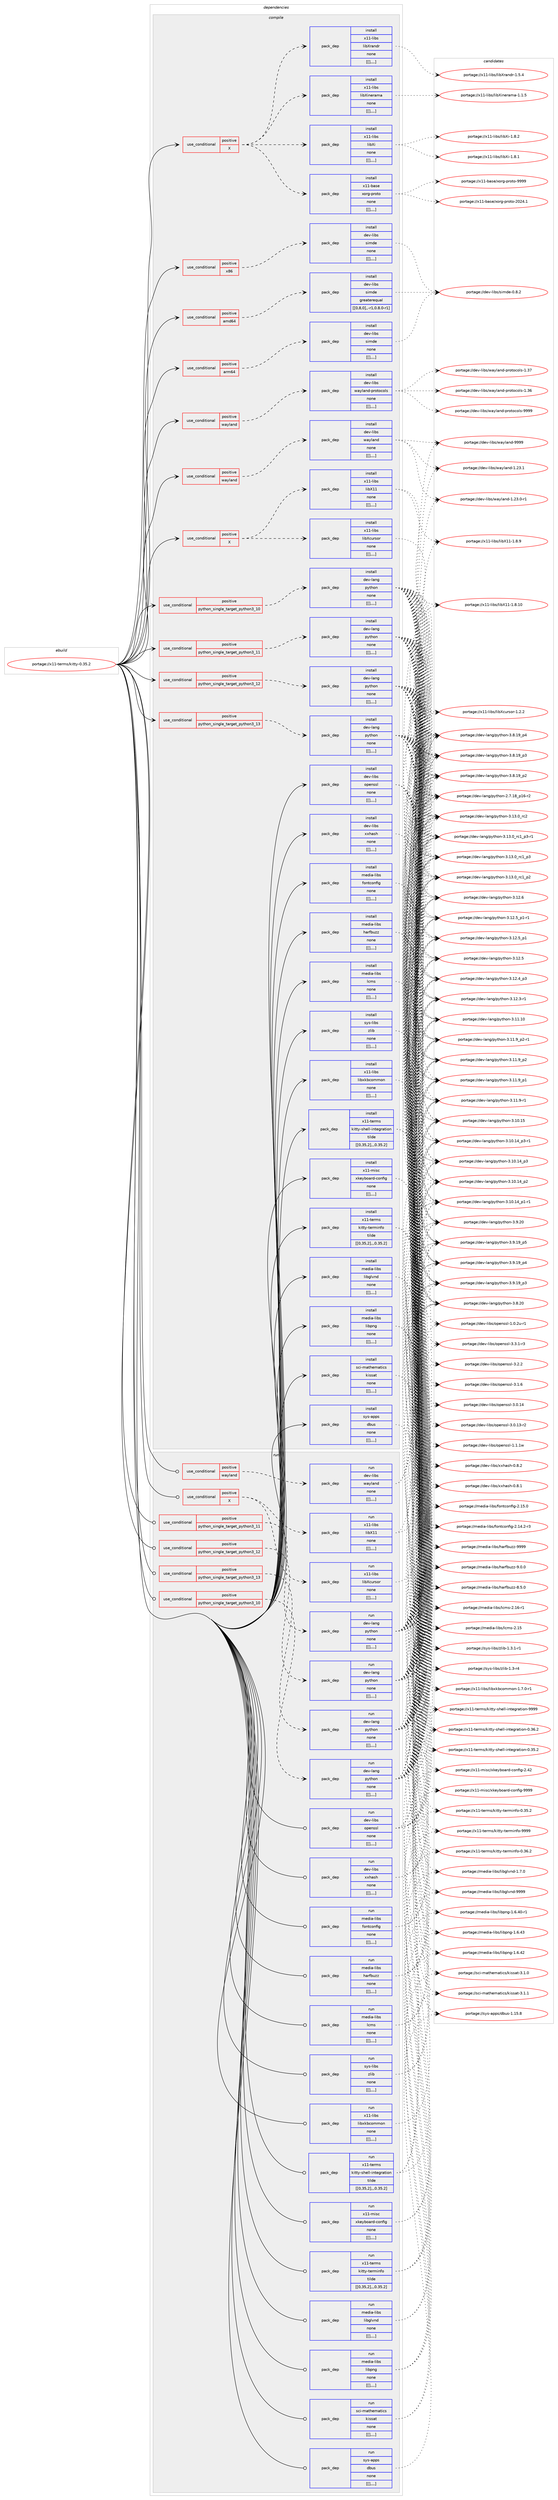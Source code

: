 digraph prolog {

# *************
# Graph options
# *************

newrank=true;
concentrate=true;
compound=true;
graph [rankdir=LR,fontname=Helvetica,fontsize=10,ranksep=1.5];#, ranksep=2.5, nodesep=0.2];
edge  [arrowhead=vee];
node  [fontname=Helvetica,fontsize=10];

# **********
# The ebuild
# **********

subgraph cluster_leftcol {
color=gray;
label=<<i>ebuild</i>>;
id [label="portage://x11-terms/kitty-0.35.2", color=red, width=4, href="../x11-terms/kitty-0.35.2.svg"];
}

# ****************
# The dependencies
# ****************

subgraph cluster_midcol {
color=gray;
label=<<i>dependencies</i>>;
subgraph cluster_compile {
fillcolor="#eeeeee";
style=filled;
label=<<i>compile</i>>;
subgraph cond128107 {
dependency485956 [label=<<TABLE BORDER="0" CELLBORDER="1" CELLSPACING="0" CELLPADDING="4"><TR><TD ROWSPAN="3" CELLPADDING="10">use_conditional</TD></TR><TR><TD>positive</TD></TR><TR><TD>X</TD></TR></TABLE>>, shape=none, color=red];
subgraph pack354299 {
dependency485957 [label=<<TABLE BORDER="0" CELLBORDER="1" CELLSPACING="0" CELLPADDING="4" WIDTH="220"><TR><TD ROWSPAN="6" CELLPADDING="30">pack_dep</TD></TR><TR><TD WIDTH="110">install</TD></TR><TR><TD>x11-base</TD></TR><TR><TD>xorg-proto</TD></TR><TR><TD>none</TD></TR><TR><TD>[[],,,,]</TD></TR></TABLE>>, shape=none, color=blue];
}
dependency485956:e -> dependency485957:w [weight=20,style="dashed",arrowhead="vee"];
subgraph pack354300 {
dependency485958 [label=<<TABLE BORDER="0" CELLBORDER="1" CELLSPACING="0" CELLPADDING="4" WIDTH="220"><TR><TD ROWSPAN="6" CELLPADDING="30">pack_dep</TD></TR><TR><TD WIDTH="110">install</TD></TR><TR><TD>x11-libs</TD></TR><TR><TD>libXi</TD></TR><TR><TD>none</TD></TR><TR><TD>[[],,,,]</TD></TR></TABLE>>, shape=none, color=blue];
}
dependency485956:e -> dependency485958:w [weight=20,style="dashed",arrowhead="vee"];
subgraph pack354301 {
dependency485959 [label=<<TABLE BORDER="0" CELLBORDER="1" CELLSPACING="0" CELLPADDING="4" WIDTH="220"><TR><TD ROWSPAN="6" CELLPADDING="30">pack_dep</TD></TR><TR><TD WIDTH="110">install</TD></TR><TR><TD>x11-libs</TD></TR><TR><TD>libXinerama</TD></TR><TR><TD>none</TD></TR><TR><TD>[[],,,,]</TD></TR></TABLE>>, shape=none, color=blue];
}
dependency485956:e -> dependency485959:w [weight=20,style="dashed",arrowhead="vee"];
subgraph pack354302 {
dependency485960 [label=<<TABLE BORDER="0" CELLBORDER="1" CELLSPACING="0" CELLPADDING="4" WIDTH="220"><TR><TD ROWSPAN="6" CELLPADDING="30">pack_dep</TD></TR><TR><TD WIDTH="110">install</TD></TR><TR><TD>x11-libs</TD></TR><TR><TD>libXrandr</TD></TR><TR><TD>none</TD></TR><TR><TD>[[],,,,]</TD></TR></TABLE>>, shape=none, color=blue];
}
dependency485956:e -> dependency485960:w [weight=20,style="dashed",arrowhead="vee"];
}
id:e -> dependency485956:w [weight=20,style="solid",arrowhead="vee"];
subgraph cond128108 {
dependency485961 [label=<<TABLE BORDER="0" CELLBORDER="1" CELLSPACING="0" CELLPADDING="4"><TR><TD ROWSPAN="3" CELLPADDING="10">use_conditional</TD></TR><TR><TD>positive</TD></TR><TR><TD>X</TD></TR></TABLE>>, shape=none, color=red];
subgraph pack354303 {
dependency485962 [label=<<TABLE BORDER="0" CELLBORDER="1" CELLSPACING="0" CELLPADDING="4" WIDTH="220"><TR><TD ROWSPAN="6" CELLPADDING="30">pack_dep</TD></TR><TR><TD WIDTH="110">install</TD></TR><TR><TD>x11-libs</TD></TR><TR><TD>libX11</TD></TR><TR><TD>none</TD></TR><TR><TD>[[],,,,]</TD></TR></TABLE>>, shape=none, color=blue];
}
dependency485961:e -> dependency485962:w [weight=20,style="dashed",arrowhead="vee"];
subgraph pack354304 {
dependency485963 [label=<<TABLE BORDER="0" CELLBORDER="1" CELLSPACING="0" CELLPADDING="4" WIDTH="220"><TR><TD ROWSPAN="6" CELLPADDING="30">pack_dep</TD></TR><TR><TD WIDTH="110">install</TD></TR><TR><TD>x11-libs</TD></TR><TR><TD>libXcursor</TD></TR><TR><TD>none</TD></TR><TR><TD>[[],,,,]</TD></TR></TABLE>>, shape=none, color=blue];
}
dependency485961:e -> dependency485963:w [weight=20,style="dashed",arrowhead="vee"];
}
id:e -> dependency485961:w [weight=20,style="solid",arrowhead="vee"];
subgraph cond128109 {
dependency485964 [label=<<TABLE BORDER="0" CELLBORDER="1" CELLSPACING="0" CELLPADDING="4"><TR><TD ROWSPAN="3" CELLPADDING="10">use_conditional</TD></TR><TR><TD>positive</TD></TR><TR><TD>amd64</TD></TR></TABLE>>, shape=none, color=red];
subgraph pack354305 {
dependency485965 [label=<<TABLE BORDER="0" CELLBORDER="1" CELLSPACING="0" CELLPADDING="4" WIDTH="220"><TR><TD ROWSPAN="6" CELLPADDING="30">pack_dep</TD></TR><TR><TD WIDTH="110">install</TD></TR><TR><TD>dev-libs</TD></TR><TR><TD>simde</TD></TR><TR><TD>greaterequal</TD></TR><TR><TD>[[0,8,0],,-r1,0.8.0-r1]</TD></TR></TABLE>>, shape=none, color=blue];
}
dependency485964:e -> dependency485965:w [weight=20,style="dashed",arrowhead="vee"];
}
id:e -> dependency485964:w [weight=20,style="solid",arrowhead="vee"];
subgraph cond128110 {
dependency485966 [label=<<TABLE BORDER="0" CELLBORDER="1" CELLSPACING="0" CELLPADDING="4"><TR><TD ROWSPAN="3" CELLPADDING="10">use_conditional</TD></TR><TR><TD>positive</TD></TR><TR><TD>arm64</TD></TR></TABLE>>, shape=none, color=red];
subgraph pack354306 {
dependency485967 [label=<<TABLE BORDER="0" CELLBORDER="1" CELLSPACING="0" CELLPADDING="4" WIDTH="220"><TR><TD ROWSPAN="6" CELLPADDING="30">pack_dep</TD></TR><TR><TD WIDTH="110">install</TD></TR><TR><TD>dev-libs</TD></TR><TR><TD>simde</TD></TR><TR><TD>none</TD></TR><TR><TD>[[],,,,]</TD></TR></TABLE>>, shape=none, color=blue];
}
dependency485966:e -> dependency485967:w [weight=20,style="dashed",arrowhead="vee"];
}
id:e -> dependency485966:w [weight=20,style="solid",arrowhead="vee"];
subgraph cond128111 {
dependency485968 [label=<<TABLE BORDER="0" CELLBORDER="1" CELLSPACING="0" CELLPADDING="4"><TR><TD ROWSPAN="3" CELLPADDING="10">use_conditional</TD></TR><TR><TD>positive</TD></TR><TR><TD>python_single_target_python3_10</TD></TR></TABLE>>, shape=none, color=red];
subgraph pack354307 {
dependency485969 [label=<<TABLE BORDER="0" CELLBORDER="1" CELLSPACING="0" CELLPADDING="4" WIDTH="220"><TR><TD ROWSPAN="6" CELLPADDING="30">pack_dep</TD></TR><TR><TD WIDTH="110">install</TD></TR><TR><TD>dev-lang</TD></TR><TR><TD>python</TD></TR><TR><TD>none</TD></TR><TR><TD>[[],,,,]</TD></TR></TABLE>>, shape=none, color=blue];
}
dependency485968:e -> dependency485969:w [weight=20,style="dashed",arrowhead="vee"];
}
id:e -> dependency485968:w [weight=20,style="solid",arrowhead="vee"];
subgraph cond128112 {
dependency485970 [label=<<TABLE BORDER="0" CELLBORDER="1" CELLSPACING="0" CELLPADDING="4"><TR><TD ROWSPAN="3" CELLPADDING="10">use_conditional</TD></TR><TR><TD>positive</TD></TR><TR><TD>python_single_target_python3_11</TD></TR></TABLE>>, shape=none, color=red];
subgraph pack354308 {
dependency485971 [label=<<TABLE BORDER="0" CELLBORDER="1" CELLSPACING="0" CELLPADDING="4" WIDTH="220"><TR><TD ROWSPAN="6" CELLPADDING="30">pack_dep</TD></TR><TR><TD WIDTH="110">install</TD></TR><TR><TD>dev-lang</TD></TR><TR><TD>python</TD></TR><TR><TD>none</TD></TR><TR><TD>[[],,,,]</TD></TR></TABLE>>, shape=none, color=blue];
}
dependency485970:e -> dependency485971:w [weight=20,style="dashed",arrowhead="vee"];
}
id:e -> dependency485970:w [weight=20,style="solid",arrowhead="vee"];
subgraph cond128113 {
dependency485972 [label=<<TABLE BORDER="0" CELLBORDER="1" CELLSPACING="0" CELLPADDING="4"><TR><TD ROWSPAN="3" CELLPADDING="10">use_conditional</TD></TR><TR><TD>positive</TD></TR><TR><TD>python_single_target_python3_12</TD></TR></TABLE>>, shape=none, color=red];
subgraph pack354309 {
dependency485973 [label=<<TABLE BORDER="0" CELLBORDER="1" CELLSPACING="0" CELLPADDING="4" WIDTH="220"><TR><TD ROWSPAN="6" CELLPADDING="30">pack_dep</TD></TR><TR><TD WIDTH="110">install</TD></TR><TR><TD>dev-lang</TD></TR><TR><TD>python</TD></TR><TR><TD>none</TD></TR><TR><TD>[[],,,,]</TD></TR></TABLE>>, shape=none, color=blue];
}
dependency485972:e -> dependency485973:w [weight=20,style="dashed",arrowhead="vee"];
}
id:e -> dependency485972:w [weight=20,style="solid",arrowhead="vee"];
subgraph cond128114 {
dependency485974 [label=<<TABLE BORDER="0" CELLBORDER="1" CELLSPACING="0" CELLPADDING="4"><TR><TD ROWSPAN="3" CELLPADDING="10">use_conditional</TD></TR><TR><TD>positive</TD></TR><TR><TD>python_single_target_python3_13</TD></TR></TABLE>>, shape=none, color=red];
subgraph pack354310 {
dependency485975 [label=<<TABLE BORDER="0" CELLBORDER="1" CELLSPACING="0" CELLPADDING="4" WIDTH="220"><TR><TD ROWSPAN="6" CELLPADDING="30">pack_dep</TD></TR><TR><TD WIDTH="110">install</TD></TR><TR><TD>dev-lang</TD></TR><TR><TD>python</TD></TR><TR><TD>none</TD></TR><TR><TD>[[],,,,]</TD></TR></TABLE>>, shape=none, color=blue];
}
dependency485974:e -> dependency485975:w [weight=20,style="dashed",arrowhead="vee"];
}
id:e -> dependency485974:w [weight=20,style="solid",arrowhead="vee"];
subgraph cond128115 {
dependency485976 [label=<<TABLE BORDER="0" CELLBORDER="1" CELLSPACING="0" CELLPADDING="4"><TR><TD ROWSPAN="3" CELLPADDING="10">use_conditional</TD></TR><TR><TD>positive</TD></TR><TR><TD>wayland</TD></TR></TABLE>>, shape=none, color=red];
subgraph pack354311 {
dependency485977 [label=<<TABLE BORDER="0" CELLBORDER="1" CELLSPACING="0" CELLPADDING="4" WIDTH="220"><TR><TD ROWSPAN="6" CELLPADDING="30">pack_dep</TD></TR><TR><TD WIDTH="110">install</TD></TR><TR><TD>dev-libs</TD></TR><TR><TD>wayland</TD></TR><TR><TD>none</TD></TR><TR><TD>[[],,,,]</TD></TR></TABLE>>, shape=none, color=blue];
}
dependency485976:e -> dependency485977:w [weight=20,style="dashed",arrowhead="vee"];
}
id:e -> dependency485976:w [weight=20,style="solid",arrowhead="vee"];
subgraph cond128116 {
dependency485978 [label=<<TABLE BORDER="0" CELLBORDER="1" CELLSPACING="0" CELLPADDING="4"><TR><TD ROWSPAN="3" CELLPADDING="10">use_conditional</TD></TR><TR><TD>positive</TD></TR><TR><TD>wayland</TD></TR></TABLE>>, shape=none, color=red];
subgraph pack354312 {
dependency485979 [label=<<TABLE BORDER="0" CELLBORDER="1" CELLSPACING="0" CELLPADDING="4" WIDTH="220"><TR><TD ROWSPAN="6" CELLPADDING="30">pack_dep</TD></TR><TR><TD WIDTH="110">install</TD></TR><TR><TD>dev-libs</TD></TR><TR><TD>wayland-protocols</TD></TR><TR><TD>none</TD></TR><TR><TD>[[],,,,]</TD></TR></TABLE>>, shape=none, color=blue];
}
dependency485978:e -> dependency485979:w [weight=20,style="dashed",arrowhead="vee"];
}
id:e -> dependency485978:w [weight=20,style="solid",arrowhead="vee"];
subgraph cond128117 {
dependency485980 [label=<<TABLE BORDER="0" CELLBORDER="1" CELLSPACING="0" CELLPADDING="4"><TR><TD ROWSPAN="3" CELLPADDING="10">use_conditional</TD></TR><TR><TD>positive</TD></TR><TR><TD>x86</TD></TR></TABLE>>, shape=none, color=red];
subgraph pack354313 {
dependency485981 [label=<<TABLE BORDER="0" CELLBORDER="1" CELLSPACING="0" CELLPADDING="4" WIDTH="220"><TR><TD ROWSPAN="6" CELLPADDING="30">pack_dep</TD></TR><TR><TD WIDTH="110">install</TD></TR><TR><TD>dev-libs</TD></TR><TR><TD>simde</TD></TR><TR><TD>none</TD></TR><TR><TD>[[],,,,]</TD></TR></TABLE>>, shape=none, color=blue];
}
dependency485980:e -> dependency485981:w [weight=20,style="dashed",arrowhead="vee"];
}
id:e -> dependency485980:w [weight=20,style="solid",arrowhead="vee"];
subgraph pack354314 {
dependency485982 [label=<<TABLE BORDER="0" CELLBORDER="1" CELLSPACING="0" CELLPADDING="4" WIDTH="220"><TR><TD ROWSPAN="6" CELLPADDING="30">pack_dep</TD></TR><TR><TD WIDTH="110">install</TD></TR><TR><TD>dev-libs</TD></TR><TR><TD>openssl</TD></TR><TR><TD>none</TD></TR><TR><TD>[[],,,,]</TD></TR></TABLE>>, shape=none, color=blue];
}
id:e -> dependency485982:w [weight=20,style="solid",arrowhead="vee"];
subgraph pack354315 {
dependency485983 [label=<<TABLE BORDER="0" CELLBORDER="1" CELLSPACING="0" CELLPADDING="4" WIDTH="220"><TR><TD ROWSPAN="6" CELLPADDING="30">pack_dep</TD></TR><TR><TD WIDTH="110">install</TD></TR><TR><TD>dev-libs</TD></TR><TR><TD>xxhash</TD></TR><TR><TD>none</TD></TR><TR><TD>[[],,,,]</TD></TR></TABLE>>, shape=none, color=blue];
}
id:e -> dependency485983:w [weight=20,style="solid",arrowhead="vee"];
subgraph pack354316 {
dependency485984 [label=<<TABLE BORDER="0" CELLBORDER="1" CELLSPACING="0" CELLPADDING="4" WIDTH="220"><TR><TD ROWSPAN="6" CELLPADDING="30">pack_dep</TD></TR><TR><TD WIDTH="110">install</TD></TR><TR><TD>media-libs</TD></TR><TR><TD>fontconfig</TD></TR><TR><TD>none</TD></TR><TR><TD>[[],,,,]</TD></TR></TABLE>>, shape=none, color=blue];
}
id:e -> dependency485984:w [weight=20,style="solid",arrowhead="vee"];
subgraph pack354317 {
dependency485985 [label=<<TABLE BORDER="0" CELLBORDER="1" CELLSPACING="0" CELLPADDING="4" WIDTH="220"><TR><TD ROWSPAN="6" CELLPADDING="30">pack_dep</TD></TR><TR><TD WIDTH="110">install</TD></TR><TR><TD>media-libs</TD></TR><TR><TD>harfbuzz</TD></TR><TR><TD>none</TD></TR><TR><TD>[[],,,,]</TD></TR></TABLE>>, shape=none, color=blue];
}
id:e -> dependency485985:w [weight=20,style="solid",arrowhead="vee"];
subgraph pack354318 {
dependency485986 [label=<<TABLE BORDER="0" CELLBORDER="1" CELLSPACING="0" CELLPADDING="4" WIDTH="220"><TR><TD ROWSPAN="6" CELLPADDING="30">pack_dep</TD></TR><TR><TD WIDTH="110">install</TD></TR><TR><TD>media-libs</TD></TR><TR><TD>lcms</TD></TR><TR><TD>none</TD></TR><TR><TD>[[],,,,]</TD></TR></TABLE>>, shape=none, color=blue];
}
id:e -> dependency485986:w [weight=20,style="solid",arrowhead="vee"];
subgraph pack354319 {
dependency485987 [label=<<TABLE BORDER="0" CELLBORDER="1" CELLSPACING="0" CELLPADDING="4" WIDTH="220"><TR><TD ROWSPAN="6" CELLPADDING="30">pack_dep</TD></TR><TR><TD WIDTH="110">install</TD></TR><TR><TD>media-libs</TD></TR><TR><TD>libglvnd</TD></TR><TR><TD>none</TD></TR><TR><TD>[[],,,,]</TD></TR></TABLE>>, shape=none, color=blue];
}
id:e -> dependency485987:w [weight=20,style="solid",arrowhead="vee"];
subgraph pack354320 {
dependency485988 [label=<<TABLE BORDER="0" CELLBORDER="1" CELLSPACING="0" CELLPADDING="4" WIDTH="220"><TR><TD ROWSPAN="6" CELLPADDING="30">pack_dep</TD></TR><TR><TD WIDTH="110">install</TD></TR><TR><TD>media-libs</TD></TR><TR><TD>libpng</TD></TR><TR><TD>none</TD></TR><TR><TD>[[],,,,]</TD></TR></TABLE>>, shape=none, color=blue];
}
id:e -> dependency485988:w [weight=20,style="solid",arrowhead="vee"];
subgraph pack354321 {
dependency485989 [label=<<TABLE BORDER="0" CELLBORDER="1" CELLSPACING="0" CELLPADDING="4" WIDTH="220"><TR><TD ROWSPAN="6" CELLPADDING="30">pack_dep</TD></TR><TR><TD WIDTH="110">install</TD></TR><TR><TD>sys-apps</TD></TR><TR><TD>dbus</TD></TR><TR><TD>none</TD></TR><TR><TD>[[],,,,]</TD></TR></TABLE>>, shape=none, color=blue];
}
id:e -> dependency485989:w [weight=20,style="solid",arrowhead="vee"];
subgraph pack354322 {
dependency485990 [label=<<TABLE BORDER="0" CELLBORDER="1" CELLSPACING="0" CELLPADDING="4" WIDTH="220"><TR><TD ROWSPAN="6" CELLPADDING="30">pack_dep</TD></TR><TR><TD WIDTH="110">install</TD></TR><TR><TD>sys-libs</TD></TR><TR><TD>zlib</TD></TR><TR><TD>none</TD></TR><TR><TD>[[],,,,]</TD></TR></TABLE>>, shape=none, color=blue];
}
id:e -> dependency485990:w [weight=20,style="solid",arrowhead="vee"];
subgraph pack354323 {
dependency485991 [label=<<TABLE BORDER="0" CELLBORDER="1" CELLSPACING="0" CELLPADDING="4" WIDTH="220"><TR><TD ROWSPAN="6" CELLPADDING="30">pack_dep</TD></TR><TR><TD WIDTH="110">install</TD></TR><TR><TD>x11-libs</TD></TR><TR><TD>libxkbcommon</TD></TR><TR><TD>none</TD></TR><TR><TD>[[],,,,]</TD></TR></TABLE>>, shape=none, color=blue];
}
id:e -> dependency485991:w [weight=20,style="solid",arrowhead="vee"];
subgraph pack354324 {
dependency485992 [label=<<TABLE BORDER="0" CELLBORDER="1" CELLSPACING="0" CELLPADDING="4" WIDTH="220"><TR><TD ROWSPAN="6" CELLPADDING="30">pack_dep</TD></TR><TR><TD WIDTH="110">install</TD></TR><TR><TD>x11-misc</TD></TR><TR><TD>xkeyboard-config</TD></TR><TR><TD>none</TD></TR><TR><TD>[[],,,,]</TD></TR></TABLE>>, shape=none, color=blue];
}
id:e -> dependency485992:w [weight=20,style="solid",arrowhead="vee"];
subgraph pack354325 {
dependency485993 [label=<<TABLE BORDER="0" CELLBORDER="1" CELLSPACING="0" CELLPADDING="4" WIDTH="220"><TR><TD ROWSPAN="6" CELLPADDING="30">pack_dep</TD></TR><TR><TD WIDTH="110">install</TD></TR><TR><TD>x11-terms</TD></TR><TR><TD>kitty-shell-integration</TD></TR><TR><TD>tilde</TD></TR><TR><TD>[[0,35,2],,,0.35.2]</TD></TR></TABLE>>, shape=none, color=blue];
}
id:e -> dependency485993:w [weight=20,style="solid",arrowhead="vee"];
subgraph pack354326 {
dependency485994 [label=<<TABLE BORDER="0" CELLBORDER="1" CELLSPACING="0" CELLPADDING="4" WIDTH="220"><TR><TD ROWSPAN="6" CELLPADDING="30">pack_dep</TD></TR><TR><TD WIDTH="110">install</TD></TR><TR><TD>x11-terms</TD></TR><TR><TD>kitty-terminfo</TD></TR><TR><TD>tilde</TD></TR><TR><TD>[[0,35,2],,,0.35.2]</TD></TR></TABLE>>, shape=none, color=blue];
}
id:e -> dependency485994:w [weight=20,style="solid",arrowhead="vee"];
subgraph pack354327 {
dependency485995 [label=<<TABLE BORDER="0" CELLBORDER="1" CELLSPACING="0" CELLPADDING="4" WIDTH="220"><TR><TD ROWSPAN="6" CELLPADDING="30">pack_dep</TD></TR><TR><TD WIDTH="110">install</TD></TR><TR><TD>sci-mathematics</TD></TR><TR><TD>kissat</TD></TR><TR><TD>none</TD></TR><TR><TD>[[],,,,]</TD></TR></TABLE>>, shape=none, color=blue];
}
id:e -> dependency485995:w [weight=20,style="solid",arrowhead="vee"];
}
subgraph cluster_compileandrun {
fillcolor="#eeeeee";
style=filled;
label=<<i>compile and run</i>>;
}
subgraph cluster_run {
fillcolor="#eeeeee";
style=filled;
label=<<i>run</i>>;
subgraph cond128118 {
dependency485996 [label=<<TABLE BORDER="0" CELLBORDER="1" CELLSPACING="0" CELLPADDING="4"><TR><TD ROWSPAN="3" CELLPADDING="10">use_conditional</TD></TR><TR><TD>positive</TD></TR><TR><TD>X</TD></TR></TABLE>>, shape=none, color=red];
subgraph pack354328 {
dependency485997 [label=<<TABLE BORDER="0" CELLBORDER="1" CELLSPACING="0" CELLPADDING="4" WIDTH="220"><TR><TD ROWSPAN="6" CELLPADDING="30">pack_dep</TD></TR><TR><TD WIDTH="110">run</TD></TR><TR><TD>x11-libs</TD></TR><TR><TD>libX11</TD></TR><TR><TD>none</TD></TR><TR><TD>[[],,,,]</TD></TR></TABLE>>, shape=none, color=blue];
}
dependency485996:e -> dependency485997:w [weight=20,style="dashed",arrowhead="vee"];
subgraph pack354329 {
dependency485998 [label=<<TABLE BORDER="0" CELLBORDER="1" CELLSPACING="0" CELLPADDING="4" WIDTH="220"><TR><TD ROWSPAN="6" CELLPADDING="30">pack_dep</TD></TR><TR><TD WIDTH="110">run</TD></TR><TR><TD>x11-libs</TD></TR><TR><TD>libXcursor</TD></TR><TR><TD>none</TD></TR><TR><TD>[[],,,,]</TD></TR></TABLE>>, shape=none, color=blue];
}
dependency485996:e -> dependency485998:w [weight=20,style="dashed",arrowhead="vee"];
}
id:e -> dependency485996:w [weight=20,style="solid",arrowhead="odot"];
subgraph cond128119 {
dependency485999 [label=<<TABLE BORDER="0" CELLBORDER="1" CELLSPACING="0" CELLPADDING="4"><TR><TD ROWSPAN="3" CELLPADDING="10">use_conditional</TD></TR><TR><TD>positive</TD></TR><TR><TD>python_single_target_python3_10</TD></TR></TABLE>>, shape=none, color=red];
subgraph pack354330 {
dependency486000 [label=<<TABLE BORDER="0" CELLBORDER="1" CELLSPACING="0" CELLPADDING="4" WIDTH="220"><TR><TD ROWSPAN="6" CELLPADDING="30">pack_dep</TD></TR><TR><TD WIDTH="110">run</TD></TR><TR><TD>dev-lang</TD></TR><TR><TD>python</TD></TR><TR><TD>none</TD></TR><TR><TD>[[],,,,]</TD></TR></TABLE>>, shape=none, color=blue];
}
dependency485999:e -> dependency486000:w [weight=20,style="dashed",arrowhead="vee"];
}
id:e -> dependency485999:w [weight=20,style="solid",arrowhead="odot"];
subgraph cond128120 {
dependency486001 [label=<<TABLE BORDER="0" CELLBORDER="1" CELLSPACING="0" CELLPADDING="4"><TR><TD ROWSPAN="3" CELLPADDING="10">use_conditional</TD></TR><TR><TD>positive</TD></TR><TR><TD>python_single_target_python3_11</TD></TR></TABLE>>, shape=none, color=red];
subgraph pack354331 {
dependency486002 [label=<<TABLE BORDER="0" CELLBORDER="1" CELLSPACING="0" CELLPADDING="4" WIDTH="220"><TR><TD ROWSPAN="6" CELLPADDING="30">pack_dep</TD></TR><TR><TD WIDTH="110">run</TD></TR><TR><TD>dev-lang</TD></TR><TR><TD>python</TD></TR><TR><TD>none</TD></TR><TR><TD>[[],,,,]</TD></TR></TABLE>>, shape=none, color=blue];
}
dependency486001:e -> dependency486002:w [weight=20,style="dashed",arrowhead="vee"];
}
id:e -> dependency486001:w [weight=20,style="solid",arrowhead="odot"];
subgraph cond128121 {
dependency486003 [label=<<TABLE BORDER="0" CELLBORDER="1" CELLSPACING="0" CELLPADDING="4"><TR><TD ROWSPAN="3" CELLPADDING="10">use_conditional</TD></TR><TR><TD>positive</TD></TR><TR><TD>python_single_target_python3_12</TD></TR></TABLE>>, shape=none, color=red];
subgraph pack354332 {
dependency486004 [label=<<TABLE BORDER="0" CELLBORDER="1" CELLSPACING="0" CELLPADDING="4" WIDTH="220"><TR><TD ROWSPAN="6" CELLPADDING="30">pack_dep</TD></TR><TR><TD WIDTH="110">run</TD></TR><TR><TD>dev-lang</TD></TR><TR><TD>python</TD></TR><TR><TD>none</TD></TR><TR><TD>[[],,,,]</TD></TR></TABLE>>, shape=none, color=blue];
}
dependency486003:e -> dependency486004:w [weight=20,style="dashed",arrowhead="vee"];
}
id:e -> dependency486003:w [weight=20,style="solid",arrowhead="odot"];
subgraph cond128122 {
dependency486005 [label=<<TABLE BORDER="0" CELLBORDER="1" CELLSPACING="0" CELLPADDING="4"><TR><TD ROWSPAN="3" CELLPADDING="10">use_conditional</TD></TR><TR><TD>positive</TD></TR><TR><TD>python_single_target_python3_13</TD></TR></TABLE>>, shape=none, color=red];
subgraph pack354333 {
dependency486006 [label=<<TABLE BORDER="0" CELLBORDER="1" CELLSPACING="0" CELLPADDING="4" WIDTH="220"><TR><TD ROWSPAN="6" CELLPADDING="30">pack_dep</TD></TR><TR><TD WIDTH="110">run</TD></TR><TR><TD>dev-lang</TD></TR><TR><TD>python</TD></TR><TR><TD>none</TD></TR><TR><TD>[[],,,,]</TD></TR></TABLE>>, shape=none, color=blue];
}
dependency486005:e -> dependency486006:w [weight=20,style="dashed",arrowhead="vee"];
}
id:e -> dependency486005:w [weight=20,style="solid",arrowhead="odot"];
subgraph cond128123 {
dependency486007 [label=<<TABLE BORDER="0" CELLBORDER="1" CELLSPACING="0" CELLPADDING="4"><TR><TD ROWSPAN="3" CELLPADDING="10">use_conditional</TD></TR><TR><TD>positive</TD></TR><TR><TD>wayland</TD></TR></TABLE>>, shape=none, color=red];
subgraph pack354334 {
dependency486008 [label=<<TABLE BORDER="0" CELLBORDER="1" CELLSPACING="0" CELLPADDING="4" WIDTH="220"><TR><TD ROWSPAN="6" CELLPADDING="30">pack_dep</TD></TR><TR><TD WIDTH="110">run</TD></TR><TR><TD>dev-libs</TD></TR><TR><TD>wayland</TD></TR><TR><TD>none</TD></TR><TR><TD>[[],,,,]</TD></TR></TABLE>>, shape=none, color=blue];
}
dependency486007:e -> dependency486008:w [weight=20,style="dashed",arrowhead="vee"];
}
id:e -> dependency486007:w [weight=20,style="solid",arrowhead="odot"];
subgraph pack354335 {
dependency486009 [label=<<TABLE BORDER="0" CELLBORDER="1" CELLSPACING="0" CELLPADDING="4" WIDTH="220"><TR><TD ROWSPAN="6" CELLPADDING="30">pack_dep</TD></TR><TR><TD WIDTH="110">run</TD></TR><TR><TD>dev-libs</TD></TR><TR><TD>openssl</TD></TR><TR><TD>none</TD></TR><TR><TD>[[],,,,]</TD></TR></TABLE>>, shape=none, color=blue];
}
id:e -> dependency486009:w [weight=20,style="solid",arrowhead="odot"];
subgraph pack354336 {
dependency486010 [label=<<TABLE BORDER="0" CELLBORDER="1" CELLSPACING="0" CELLPADDING="4" WIDTH="220"><TR><TD ROWSPAN="6" CELLPADDING="30">pack_dep</TD></TR><TR><TD WIDTH="110">run</TD></TR><TR><TD>dev-libs</TD></TR><TR><TD>xxhash</TD></TR><TR><TD>none</TD></TR><TR><TD>[[],,,,]</TD></TR></TABLE>>, shape=none, color=blue];
}
id:e -> dependency486010:w [weight=20,style="solid",arrowhead="odot"];
subgraph pack354337 {
dependency486011 [label=<<TABLE BORDER="0" CELLBORDER="1" CELLSPACING="0" CELLPADDING="4" WIDTH="220"><TR><TD ROWSPAN="6" CELLPADDING="30">pack_dep</TD></TR><TR><TD WIDTH="110">run</TD></TR><TR><TD>media-libs</TD></TR><TR><TD>fontconfig</TD></TR><TR><TD>none</TD></TR><TR><TD>[[],,,,]</TD></TR></TABLE>>, shape=none, color=blue];
}
id:e -> dependency486011:w [weight=20,style="solid",arrowhead="odot"];
subgraph pack354338 {
dependency486012 [label=<<TABLE BORDER="0" CELLBORDER="1" CELLSPACING="0" CELLPADDING="4" WIDTH="220"><TR><TD ROWSPAN="6" CELLPADDING="30">pack_dep</TD></TR><TR><TD WIDTH="110">run</TD></TR><TR><TD>media-libs</TD></TR><TR><TD>harfbuzz</TD></TR><TR><TD>none</TD></TR><TR><TD>[[],,,,]</TD></TR></TABLE>>, shape=none, color=blue];
}
id:e -> dependency486012:w [weight=20,style="solid",arrowhead="odot"];
subgraph pack354339 {
dependency486013 [label=<<TABLE BORDER="0" CELLBORDER="1" CELLSPACING="0" CELLPADDING="4" WIDTH="220"><TR><TD ROWSPAN="6" CELLPADDING="30">pack_dep</TD></TR><TR><TD WIDTH="110">run</TD></TR><TR><TD>media-libs</TD></TR><TR><TD>lcms</TD></TR><TR><TD>none</TD></TR><TR><TD>[[],,,,]</TD></TR></TABLE>>, shape=none, color=blue];
}
id:e -> dependency486013:w [weight=20,style="solid",arrowhead="odot"];
subgraph pack354340 {
dependency486014 [label=<<TABLE BORDER="0" CELLBORDER="1" CELLSPACING="0" CELLPADDING="4" WIDTH="220"><TR><TD ROWSPAN="6" CELLPADDING="30">pack_dep</TD></TR><TR><TD WIDTH="110">run</TD></TR><TR><TD>media-libs</TD></TR><TR><TD>libglvnd</TD></TR><TR><TD>none</TD></TR><TR><TD>[[],,,,]</TD></TR></TABLE>>, shape=none, color=blue];
}
id:e -> dependency486014:w [weight=20,style="solid",arrowhead="odot"];
subgraph pack354341 {
dependency486015 [label=<<TABLE BORDER="0" CELLBORDER="1" CELLSPACING="0" CELLPADDING="4" WIDTH="220"><TR><TD ROWSPAN="6" CELLPADDING="30">pack_dep</TD></TR><TR><TD WIDTH="110">run</TD></TR><TR><TD>media-libs</TD></TR><TR><TD>libpng</TD></TR><TR><TD>none</TD></TR><TR><TD>[[],,,,]</TD></TR></TABLE>>, shape=none, color=blue];
}
id:e -> dependency486015:w [weight=20,style="solid",arrowhead="odot"];
subgraph pack354342 {
dependency486016 [label=<<TABLE BORDER="0" CELLBORDER="1" CELLSPACING="0" CELLPADDING="4" WIDTH="220"><TR><TD ROWSPAN="6" CELLPADDING="30">pack_dep</TD></TR><TR><TD WIDTH="110">run</TD></TR><TR><TD>sys-apps</TD></TR><TR><TD>dbus</TD></TR><TR><TD>none</TD></TR><TR><TD>[[],,,,]</TD></TR></TABLE>>, shape=none, color=blue];
}
id:e -> dependency486016:w [weight=20,style="solid",arrowhead="odot"];
subgraph pack354343 {
dependency486017 [label=<<TABLE BORDER="0" CELLBORDER="1" CELLSPACING="0" CELLPADDING="4" WIDTH="220"><TR><TD ROWSPAN="6" CELLPADDING="30">pack_dep</TD></TR><TR><TD WIDTH="110">run</TD></TR><TR><TD>sys-libs</TD></TR><TR><TD>zlib</TD></TR><TR><TD>none</TD></TR><TR><TD>[[],,,,]</TD></TR></TABLE>>, shape=none, color=blue];
}
id:e -> dependency486017:w [weight=20,style="solid",arrowhead="odot"];
subgraph pack354344 {
dependency486018 [label=<<TABLE BORDER="0" CELLBORDER="1" CELLSPACING="0" CELLPADDING="4" WIDTH="220"><TR><TD ROWSPAN="6" CELLPADDING="30">pack_dep</TD></TR><TR><TD WIDTH="110">run</TD></TR><TR><TD>x11-libs</TD></TR><TR><TD>libxkbcommon</TD></TR><TR><TD>none</TD></TR><TR><TD>[[],,,,]</TD></TR></TABLE>>, shape=none, color=blue];
}
id:e -> dependency486018:w [weight=20,style="solid",arrowhead="odot"];
subgraph pack354345 {
dependency486019 [label=<<TABLE BORDER="0" CELLBORDER="1" CELLSPACING="0" CELLPADDING="4" WIDTH="220"><TR><TD ROWSPAN="6" CELLPADDING="30">pack_dep</TD></TR><TR><TD WIDTH="110">run</TD></TR><TR><TD>x11-misc</TD></TR><TR><TD>xkeyboard-config</TD></TR><TR><TD>none</TD></TR><TR><TD>[[],,,,]</TD></TR></TABLE>>, shape=none, color=blue];
}
id:e -> dependency486019:w [weight=20,style="solid",arrowhead="odot"];
subgraph pack354346 {
dependency486020 [label=<<TABLE BORDER="0" CELLBORDER="1" CELLSPACING="0" CELLPADDING="4" WIDTH="220"><TR><TD ROWSPAN="6" CELLPADDING="30">pack_dep</TD></TR><TR><TD WIDTH="110">run</TD></TR><TR><TD>x11-terms</TD></TR><TR><TD>kitty-shell-integration</TD></TR><TR><TD>tilde</TD></TR><TR><TD>[[0,35,2],,,0.35.2]</TD></TR></TABLE>>, shape=none, color=blue];
}
id:e -> dependency486020:w [weight=20,style="solid",arrowhead="odot"];
subgraph pack354347 {
dependency486021 [label=<<TABLE BORDER="0" CELLBORDER="1" CELLSPACING="0" CELLPADDING="4" WIDTH="220"><TR><TD ROWSPAN="6" CELLPADDING="30">pack_dep</TD></TR><TR><TD WIDTH="110">run</TD></TR><TR><TD>x11-terms</TD></TR><TR><TD>kitty-terminfo</TD></TR><TR><TD>tilde</TD></TR><TR><TD>[[0,35,2],,,0.35.2]</TD></TR></TABLE>>, shape=none, color=blue];
}
id:e -> dependency486021:w [weight=20,style="solid",arrowhead="odot"];
subgraph pack354348 {
dependency486022 [label=<<TABLE BORDER="0" CELLBORDER="1" CELLSPACING="0" CELLPADDING="4" WIDTH="220"><TR><TD ROWSPAN="6" CELLPADDING="30">pack_dep</TD></TR><TR><TD WIDTH="110">run</TD></TR><TR><TD>sci-mathematics</TD></TR><TR><TD>kissat</TD></TR><TR><TD>none</TD></TR><TR><TD>[[],,,,]</TD></TR></TABLE>>, shape=none, color=blue];
}
id:e -> dependency486022:w [weight=20,style="solid",arrowhead="odot"];
}
}

# **************
# The candidates
# **************

subgraph cluster_choices {
rank=same;
color=gray;
label=<<i>candidates</i>>;

subgraph choice354299 {
color=black;
nodesep=1;
choice120494945989711510147120111114103451121141111161114557575757 [label="portage://x11-base/xorg-proto-9999", color=red, width=4,href="../x11-base/xorg-proto-9999.svg"];
choice1204949459897115101471201111141034511211411111611145504850524649 [label="portage://x11-base/xorg-proto-2024.1", color=red, width=4,href="../x11-base/xorg-proto-2024.1.svg"];
dependency485957:e -> choice120494945989711510147120111114103451121141111161114557575757:w [style=dotted,weight="100"];
dependency485957:e -> choice1204949459897115101471201111141034511211411111611145504850524649:w [style=dotted,weight="100"];
}
subgraph choice354300 {
color=black;
nodesep=1;
choice12049494510810598115471081059888105454946564650 [label="portage://x11-libs/libXi-1.8.2", color=red, width=4,href="../x11-libs/libXi-1.8.2.svg"];
choice12049494510810598115471081059888105454946564649 [label="portage://x11-libs/libXi-1.8.1", color=red, width=4,href="../x11-libs/libXi-1.8.1.svg"];
dependency485958:e -> choice12049494510810598115471081059888105454946564650:w [style=dotted,weight="100"];
dependency485958:e -> choice12049494510810598115471081059888105454946564649:w [style=dotted,weight="100"];
}
subgraph choice354301 {
color=black;
nodesep=1;
choice120494945108105981154710810598881051101011149710997454946494653 [label="portage://x11-libs/libXinerama-1.1.5", color=red, width=4,href="../x11-libs/libXinerama-1.1.5.svg"];
dependency485959:e -> choice120494945108105981154710810598881051101011149710997454946494653:w [style=dotted,weight="100"];
}
subgraph choice354302 {
color=black;
nodesep=1;
choice1204949451081059811547108105988811497110100114454946534652 [label="portage://x11-libs/libXrandr-1.5.4", color=red, width=4,href="../x11-libs/libXrandr-1.5.4.svg"];
dependency485960:e -> choice1204949451081059811547108105988811497110100114454946534652:w [style=dotted,weight="100"];
}
subgraph choice354303 {
color=black;
nodesep=1;
choice12049494510810598115471081059888494945494656464948 [label="portage://x11-libs/libX11-1.8.10", color=red, width=4,href="../x11-libs/libX11-1.8.10.svg"];
choice120494945108105981154710810598884949454946564657 [label="portage://x11-libs/libX11-1.8.9", color=red, width=4,href="../x11-libs/libX11-1.8.9.svg"];
dependency485962:e -> choice12049494510810598115471081059888494945494656464948:w [style=dotted,weight="100"];
dependency485962:e -> choice120494945108105981154710810598884949454946564657:w [style=dotted,weight="100"];
}
subgraph choice354304 {
color=black;
nodesep=1;
choice1204949451081059811547108105988899117114115111114454946504650 [label="portage://x11-libs/libXcursor-1.2.2", color=red, width=4,href="../x11-libs/libXcursor-1.2.2.svg"];
dependency485963:e -> choice1204949451081059811547108105988899117114115111114454946504650:w [style=dotted,weight="100"];
}
subgraph choice354305 {
color=black;
nodesep=1;
choice100101118451081059811547115105109100101454846564650 [label="portage://dev-libs/simde-0.8.2", color=red, width=4,href="../dev-libs/simde-0.8.2.svg"];
dependency485965:e -> choice100101118451081059811547115105109100101454846564650:w [style=dotted,weight="100"];
}
subgraph choice354306 {
color=black;
nodesep=1;
choice100101118451081059811547115105109100101454846564650 [label="portage://dev-libs/simde-0.8.2", color=red, width=4,href="../dev-libs/simde-0.8.2.svg"];
dependency485967:e -> choice100101118451081059811547115105109100101454846564650:w [style=dotted,weight="100"];
}
subgraph choice354307 {
color=black;
nodesep=1;
choice10010111845108971101034711212111610411111045514649514648951149950 [label="portage://dev-lang/python-3.13.0_rc2", color=red, width=4,href="../dev-lang/python-3.13.0_rc2.svg"];
choice1001011184510897110103471121211161041111104551464951464895114994995112514511449 [label="portage://dev-lang/python-3.13.0_rc1_p3-r1", color=red, width=4,href="../dev-lang/python-3.13.0_rc1_p3-r1.svg"];
choice100101118451089711010347112121116104111110455146495146489511499499511251 [label="portage://dev-lang/python-3.13.0_rc1_p3", color=red, width=4,href="../dev-lang/python-3.13.0_rc1_p3.svg"];
choice100101118451089711010347112121116104111110455146495146489511499499511250 [label="portage://dev-lang/python-3.13.0_rc1_p2", color=red, width=4,href="../dev-lang/python-3.13.0_rc1_p2.svg"];
choice10010111845108971101034711212111610411111045514649504654 [label="portage://dev-lang/python-3.12.6", color=red, width=4,href="../dev-lang/python-3.12.6.svg"];
choice1001011184510897110103471121211161041111104551464950465395112494511449 [label="portage://dev-lang/python-3.12.5_p1-r1", color=red, width=4,href="../dev-lang/python-3.12.5_p1-r1.svg"];
choice100101118451089711010347112121116104111110455146495046539511249 [label="portage://dev-lang/python-3.12.5_p1", color=red, width=4,href="../dev-lang/python-3.12.5_p1.svg"];
choice10010111845108971101034711212111610411111045514649504653 [label="portage://dev-lang/python-3.12.5", color=red, width=4,href="../dev-lang/python-3.12.5.svg"];
choice100101118451089711010347112121116104111110455146495046529511251 [label="portage://dev-lang/python-3.12.4_p3", color=red, width=4,href="../dev-lang/python-3.12.4_p3.svg"];
choice100101118451089711010347112121116104111110455146495046514511449 [label="portage://dev-lang/python-3.12.3-r1", color=red, width=4,href="../dev-lang/python-3.12.3-r1.svg"];
choice1001011184510897110103471121211161041111104551464949464948 [label="portage://dev-lang/python-3.11.10", color=red, width=4,href="../dev-lang/python-3.11.10.svg"];
choice1001011184510897110103471121211161041111104551464949465795112504511449 [label="portage://dev-lang/python-3.11.9_p2-r1", color=red, width=4,href="../dev-lang/python-3.11.9_p2-r1.svg"];
choice100101118451089711010347112121116104111110455146494946579511250 [label="portage://dev-lang/python-3.11.9_p2", color=red, width=4,href="../dev-lang/python-3.11.9_p2.svg"];
choice100101118451089711010347112121116104111110455146494946579511249 [label="portage://dev-lang/python-3.11.9_p1", color=red, width=4,href="../dev-lang/python-3.11.9_p1.svg"];
choice100101118451089711010347112121116104111110455146494946574511449 [label="portage://dev-lang/python-3.11.9-r1", color=red, width=4,href="../dev-lang/python-3.11.9-r1.svg"];
choice1001011184510897110103471121211161041111104551464948464953 [label="portage://dev-lang/python-3.10.15", color=red, width=4,href="../dev-lang/python-3.10.15.svg"];
choice100101118451089711010347112121116104111110455146494846495295112514511449 [label="portage://dev-lang/python-3.10.14_p3-r1", color=red, width=4,href="../dev-lang/python-3.10.14_p3-r1.svg"];
choice10010111845108971101034711212111610411111045514649484649529511251 [label="portage://dev-lang/python-3.10.14_p3", color=red, width=4,href="../dev-lang/python-3.10.14_p3.svg"];
choice10010111845108971101034711212111610411111045514649484649529511250 [label="portage://dev-lang/python-3.10.14_p2", color=red, width=4,href="../dev-lang/python-3.10.14_p2.svg"];
choice100101118451089711010347112121116104111110455146494846495295112494511449 [label="portage://dev-lang/python-3.10.14_p1-r1", color=red, width=4,href="../dev-lang/python-3.10.14_p1-r1.svg"];
choice10010111845108971101034711212111610411111045514657465048 [label="portage://dev-lang/python-3.9.20", color=red, width=4,href="../dev-lang/python-3.9.20.svg"];
choice100101118451089711010347112121116104111110455146574649579511253 [label="portage://dev-lang/python-3.9.19_p5", color=red, width=4,href="../dev-lang/python-3.9.19_p5.svg"];
choice100101118451089711010347112121116104111110455146574649579511252 [label="portage://dev-lang/python-3.9.19_p4", color=red, width=4,href="../dev-lang/python-3.9.19_p4.svg"];
choice100101118451089711010347112121116104111110455146574649579511251 [label="portage://dev-lang/python-3.9.19_p3", color=red, width=4,href="../dev-lang/python-3.9.19_p3.svg"];
choice10010111845108971101034711212111610411111045514656465048 [label="portage://dev-lang/python-3.8.20", color=red, width=4,href="../dev-lang/python-3.8.20.svg"];
choice100101118451089711010347112121116104111110455146564649579511252 [label="portage://dev-lang/python-3.8.19_p4", color=red, width=4,href="../dev-lang/python-3.8.19_p4.svg"];
choice100101118451089711010347112121116104111110455146564649579511251 [label="portage://dev-lang/python-3.8.19_p3", color=red, width=4,href="../dev-lang/python-3.8.19_p3.svg"];
choice100101118451089711010347112121116104111110455146564649579511250 [label="portage://dev-lang/python-3.8.19_p2", color=red, width=4,href="../dev-lang/python-3.8.19_p2.svg"];
choice100101118451089711010347112121116104111110455046554649569511249544511450 [label="portage://dev-lang/python-2.7.18_p16-r2", color=red, width=4,href="../dev-lang/python-2.7.18_p16-r2.svg"];
dependency485969:e -> choice10010111845108971101034711212111610411111045514649514648951149950:w [style=dotted,weight="100"];
dependency485969:e -> choice1001011184510897110103471121211161041111104551464951464895114994995112514511449:w [style=dotted,weight="100"];
dependency485969:e -> choice100101118451089711010347112121116104111110455146495146489511499499511251:w [style=dotted,weight="100"];
dependency485969:e -> choice100101118451089711010347112121116104111110455146495146489511499499511250:w [style=dotted,weight="100"];
dependency485969:e -> choice10010111845108971101034711212111610411111045514649504654:w [style=dotted,weight="100"];
dependency485969:e -> choice1001011184510897110103471121211161041111104551464950465395112494511449:w [style=dotted,weight="100"];
dependency485969:e -> choice100101118451089711010347112121116104111110455146495046539511249:w [style=dotted,weight="100"];
dependency485969:e -> choice10010111845108971101034711212111610411111045514649504653:w [style=dotted,weight="100"];
dependency485969:e -> choice100101118451089711010347112121116104111110455146495046529511251:w [style=dotted,weight="100"];
dependency485969:e -> choice100101118451089711010347112121116104111110455146495046514511449:w [style=dotted,weight="100"];
dependency485969:e -> choice1001011184510897110103471121211161041111104551464949464948:w [style=dotted,weight="100"];
dependency485969:e -> choice1001011184510897110103471121211161041111104551464949465795112504511449:w [style=dotted,weight="100"];
dependency485969:e -> choice100101118451089711010347112121116104111110455146494946579511250:w [style=dotted,weight="100"];
dependency485969:e -> choice100101118451089711010347112121116104111110455146494946579511249:w [style=dotted,weight="100"];
dependency485969:e -> choice100101118451089711010347112121116104111110455146494946574511449:w [style=dotted,weight="100"];
dependency485969:e -> choice1001011184510897110103471121211161041111104551464948464953:w [style=dotted,weight="100"];
dependency485969:e -> choice100101118451089711010347112121116104111110455146494846495295112514511449:w [style=dotted,weight="100"];
dependency485969:e -> choice10010111845108971101034711212111610411111045514649484649529511251:w [style=dotted,weight="100"];
dependency485969:e -> choice10010111845108971101034711212111610411111045514649484649529511250:w [style=dotted,weight="100"];
dependency485969:e -> choice100101118451089711010347112121116104111110455146494846495295112494511449:w [style=dotted,weight="100"];
dependency485969:e -> choice10010111845108971101034711212111610411111045514657465048:w [style=dotted,weight="100"];
dependency485969:e -> choice100101118451089711010347112121116104111110455146574649579511253:w [style=dotted,weight="100"];
dependency485969:e -> choice100101118451089711010347112121116104111110455146574649579511252:w [style=dotted,weight="100"];
dependency485969:e -> choice100101118451089711010347112121116104111110455146574649579511251:w [style=dotted,weight="100"];
dependency485969:e -> choice10010111845108971101034711212111610411111045514656465048:w [style=dotted,weight="100"];
dependency485969:e -> choice100101118451089711010347112121116104111110455146564649579511252:w [style=dotted,weight="100"];
dependency485969:e -> choice100101118451089711010347112121116104111110455146564649579511251:w [style=dotted,weight="100"];
dependency485969:e -> choice100101118451089711010347112121116104111110455146564649579511250:w [style=dotted,weight="100"];
dependency485969:e -> choice100101118451089711010347112121116104111110455046554649569511249544511450:w [style=dotted,weight="100"];
}
subgraph choice354308 {
color=black;
nodesep=1;
choice10010111845108971101034711212111610411111045514649514648951149950 [label="portage://dev-lang/python-3.13.0_rc2", color=red, width=4,href="../dev-lang/python-3.13.0_rc2.svg"];
choice1001011184510897110103471121211161041111104551464951464895114994995112514511449 [label="portage://dev-lang/python-3.13.0_rc1_p3-r1", color=red, width=4,href="../dev-lang/python-3.13.0_rc1_p3-r1.svg"];
choice100101118451089711010347112121116104111110455146495146489511499499511251 [label="portage://dev-lang/python-3.13.0_rc1_p3", color=red, width=4,href="../dev-lang/python-3.13.0_rc1_p3.svg"];
choice100101118451089711010347112121116104111110455146495146489511499499511250 [label="portage://dev-lang/python-3.13.0_rc1_p2", color=red, width=4,href="../dev-lang/python-3.13.0_rc1_p2.svg"];
choice10010111845108971101034711212111610411111045514649504654 [label="portage://dev-lang/python-3.12.6", color=red, width=4,href="../dev-lang/python-3.12.6.svg"];
choice1001011184510897110103471121211161041111104551464950465395112494511449 [label="portage://dev-lang/python-3.12.5_p1-r1", color=red, width=4,href="../dev-lang/python-3.12.5_p1-r1.svg"];
choice100101118451089711010347112121116104111110455146495046539511249 [label="portage://dev-lang/python-3.12.5_p1", color=red, width=4,href="../dev-lang/python-3.12.5_p1.svg"];
choice10010111845108971101034711212111610411111045514649504653 [label="portage://dev-lang/python-3.12.5", color=red, width=4,href="../dev-lang/python-3.12.5.svg"];
choice100101118451089711010347112121116104111110455146495046529511251 [label="portage://dev-lang/python-3.12.4_p3", color=red, width=4,href="../dev-lang/python-3.12.4_p3.svg"];
choice100101118451089711010347112121116104111110455146495046514511449 [label="portage://dev-lang/python-3.12.3-r1", color=red, width=4,href="../dev-lang/python-3.12.3-r1.svg"];
choice1001011184510897110103471121211161041111104551464949464948 [label="portage://dev-lang/python-3.11.10", color=red, width=4,href="../dev-lang/python-3.11.10.svg"];
choice1001011184510897110103471121211161041111104551464949465795112504511449 [label="portage://dev-lang/python-3.11.9_p2-r1", color=red, width=4,href="../dev-lang/python-3.11.9_p2-r1.svg"];
choice100101118451089711010347112121116104111110455146494946579511250 [label="portage://dev-lang/python-3.11.9_p2", color=red, width=4,href="../dev-lang/python-3.11.9_p2.svg"];
choice100101118451089711010347112121116104111110455146494946579511249 [label="portage://dev-lang/python-3.11.9_p1", color=red, width=4,href="../dev-lang/python-3.11.9_p1.svg"];
choice100101118451089711010347112121116104111110455146494946574511449 [label="portage://dev-lang/python-3.11.9-r1", color=red, width=4,href="../dev-lang/python-3.11.9-r1.svg"];
choice1001011184510897110103471121211161041111104551464948464953 [label="portage://dev-lang/python-3.10.15", color=red, width=4,href="../dev-lang/python-3.10.15.svg"];
choice100101118451089711010347112121116104111110455146494846495295112514511449 [label="portage://dev-lang/python-3.10.14_p3-r1", color=red, width=4,href="../dev-lang/python-3.10.14_p3-r1.svg"];
choice10010111845108971101034711212111610411111045514649484649529511251 [label="portage://dev-lang/python-3.10.14_p3", color=red, width=4,href="../dev-lang/python-3.10.14_p3.svg"];
choice10010111845108971101034711212111610411111045514649484649529511250 [label="portage://dev-lang/python-3.10.14_p2", color=red, width=4,href="../dev-lang/python-3.10.14_p2.svg"];
choice100101118451089711010347112121116104111110455146494846495295112494511449 [label="portage://dev-lang/python-3.10.14_p1-r1", color=red, width=4,href="../dev-lang/python-3.10.14_p1-r1.svg"];
choice10010111845108971101034711212111610411111045514657465048 [label="portage://dev-lang/python-3.9.20", color=red, width=4,href="../dev-lang/python-3.9.20.svg"];
choice100101118451089711010347112121116104111110455146574649579511253 [label="portage://dev-lang/python-3.9.19_p5", color=red, width=4,href="../dev-lang/python-3.9.19_p5.svg"];
choice100101118451089711010347112121116104111110455146574649579511252 [label="portage://dev-lang/python-3.9.19_p4", color=red, width=4,href="../dev-lang/python-3.9.19_p4.svg"];
choice100101118451089711010347112121116104111110455146574649579511251 [label="portage://dev-lang/python-3.9.19_p3", color=red, width=4,href="../dev-lang/python-3.9.19_p3.svg"];
choice10010111845108971101034711212111610411111045514656465048 [label="portage://dev-lang/python-3.8.20", color=red, width=4,href="../dev-lang/python-3.8.20.svg"];
choice100101118451089711010347112121116104111110455146564649579511252 [label="portage://dev-lang/python-3.8.19_p4", color=red, width=4,href="../dev-lang/python-3.8.19_p4.svg"];
choice100101118451089711010347112121116104111110455146564649579511251 [label="portage://dev-lang/python-3.8.19_p3", color=red, width=4,href="../dev-lang/python-3.8.19_p3.svg"];
choice100101118451089711010347112121116104111110455146564649579511250 [label="portage://dev-lang/python-3.8.19_p2", color=red, width=4,href="../dev-lang/python-3.8.19_p2.svg"];
choice100101118451089711010347112121116104111110455046554649569511249544511450 [label="portage://dev-lang/python-2.7.18_p16-r2", color=red, width=4,href="../dev-lang/python-2.7.18_p16-r2.svg"];
dependency485971:e -> choice10010111845108971101034711212111610411111045514649514648951149950:w [style=dotted,weight="100"];
dependency485971:e -> choice1001011184510897110103471121211161041111104551464951464895114994995112514511449:w [style=dotted,weight="100"];
dependency485971:e -> choice100101118451089711010347112121116104111110455146495146489511499499511251:w [style=dotted,weight="100"];
dependency485971:e -> choice100101118451089711010347112121116104111110455146495146489511499499511250:w [style=dotted,weight="100"];
dependency485971:e -> choice10010111845108971101034711212111610411111045514649504654:w [style=dotted,weight="100"];
dependency485971:e -> choice1001011184510897110103471121211161041111104551464950465395112494511449:w [style=dotted,weight="100"];
dependency485971:e -> choice100101118451089711010347112121116104111110455146495046539511249:w [style=dotted,weight="100"];
dependency485971:e -> choice10010111845108971101034711212111610411111045514649504653:w [style=dotted,weight="100"];
dependency485971:e -> choice100101118451089711010347112121116104111110455146495046529511251:w [style=dotted,weight="100"];
dependency485971:e -> choice100101118451089711010347112121116104111110455146495046514511449:w [style=dotted,weight="100"];
dependency485971:e -> choice1001011184510897110103471121211161041111104551464949464948:w [style=dotted,weight="100"];
dependency485971:e -> choice1001011184510897110103471121211161041111104551464949465795112504511449:w [style=dotted,weight="100"];
dependency485971:e -> choice100101118451089711010347112121116104111110455146494946579511250:w [style=dotted,weight="100"];
dependency485971:e -> choice100101118451089711010347112121116104111110455146494946579511249:w [style=dotted,weight="100"];
dependency485971:e -> choice100101118451089711010347112121116104111110455146494946574511449:w [style=dotted,weight="100"];
dependency485971:e -> choice1001011184510897110103471121211161041111104551464948464953:w [style=dotted,weight="100"];
dependency485971:e -> choice100101118451089711010347112121116104111110455146494846495295112514511449:w [style=dotted,weight="100"];
dependency485971:e -> choice10010111845108971101034711212111610411111045514649484649529511251:w [style=dotted,weight="100"];
dependency485971:e -> choice10010111845108971101034711212111610411111045514649484649529511250:w [style=dotted,weight="100"];
dependency485971:e -> choice100101118451089711010347112121116104111110455146494846495295112494511449:w [style=dotted,weight="100"];
dependency485971:e -> choice10010111845108971101034711212111610411111045514657465048:w [style=dotted,weight="100"];
dependency485971:e -> choice100101118451089711010347112121116104111110455146574649579511253:w [style=dotted,weight="100"];
dependency485971:e -> choice100101118451089711010347112121116104111110455146574649579511252:w [style=dotted,weight="100"];
dependency485971:e -> choice100101118451089711010347112121116104111110455146574649579511251:w [style=dotted,weight="100"];
dependency485971:e -> choice10010111845108971101034711212111610411111045514656465048:w [style=dotted,weight="100"];
dependency485971:e -> choice100101118451089711010347112121116104111110455146564649579511252:w [style=dotted,weight="100"];
dependency485971:e -> choice100101118451089711010347112121116104111110455146564649579511251:w [style=dotted,weight="100"];
dependency485971:e -> choice100101118451089711010347112121116104111110455146564649579511250:w [style=dotted,weight="100"];
dependency485971:e -> choice100101118451089711010347112121116104111110455046554649569511249544511450:w [style=dotted,weight="100"];
}
subgraph choice354309 {
color=black;
nodesep=1;
choice10010111845108971101034711212111610411111045514649514648951149950 [label="portage://dev-lang/python-3.13.0_rc2", color=red, width=4,href="../dev-lang/python-3.13.0_rc2.svg"];
choice1001011184510897110103471121211161041111104551464951464895114994995112514511449 [label="portage://dev-lang/python-3.13.0_rc1_p3-r1", color=red, width=4,href="../dev-lang/python-3.13.0_rc1_p3-r1.svg"];
choice100101118451089711010347112121116104111110455146495146489511499499511251 [label="portage://dev-lang/python-3.13.0_rc1_p3", color=red, width=4,href="../dev-lang/python-3.13.0_rc1_p3.svg"];
choice100101118451089711010347112121116104111110455146495146489511499499511250 [label="portage://dev-lang/python-3.13.0_rc1_p2", color=red, width=4,href="../dev-lang/python-3.13.0_rc1_p2.svg"];
choice10010111845108971101034711212111610411111045514649504654 [label="portage://dev-lang/python-3.12.6", color=red, width=4,href="../dev-lang/python-3.12.6.svg"];
choice1001011184510897110103471121211161041111104551464950465395112494511449 [label="portage://dev-lang/python-3.12.5_p1-r1", color=red, width=4,href="../dev-lang/python-3.12.5_p1-r1.svg"];
choice100101118451089711010347112121116104111110455146495046539511249 [label="portage://dev-lang/python-3.12.5_p1", color=red, width=4,href="../dev-lang/python-3.12.5_p1.svg"];
choice10010111845108971101034711212111610411111045514649504653 [label="portage://dev-lang/python-3.12.5", color=red, width=4,href="../dev-lang/python-3.12.5.svg"];
choice100101118451089711010347112121116104111110455146495046529511251 [label="portage://dev-lang/python-3.12.4_p3", color=red, width=4,href="../dev-lang/python-3.12.4_p3.svg"];
choice100101118451089711010347112121116104111110455146495046514511449 [label="portage://dev-lang/python-3.12.3-r1", color=red, width=4,href="../dev-lang/python-3.12.3-r1.svg"];
choice1001011184510897110103471121211161041111104551464949464948 [label="portage://dev-lang/python-3.11.10", color=red, width=4,href="../dev-lang/python-3.11.10.svg"];
choice1001011184510897110103471121211161041111104551464949465795112504511449 [label="portage://dev-lang/python-3.11.9_p2-r1", color=red, width=4,href="../dev-lang/python-3.11.9_p2-r1.svg"];
choice100101118451089711010347112121116104111110455146494946579511250 [label="portage://dev-lang/python-3.11.9_p2", color=red, width=4,href="../dev-lang/python-3.11.9_p2.svg"];
choice100101118451089711010347112121116104111110455146494946579511249 [label="portage://dev-lang/python-3.11.9_p1", color=red, width=4,href="../dev-lang/python-3.11.9_p1.svg"];
choice100101118451089711010347112121116104111110455146494946574511449 [label="portage://dev-lang/python-3.11.9-r1", color=red, width=4,href="../dev-lang/python-3.11.9-r1.svg"];
choice1001011184510897110103471121211161041111104551464948464953 [label="portage://dev-lang/python-3.10.15", color=red, width=4,href="../dev-lang/python-3.10.15.svg"];
choice100101118451089711010347112121116104111110455146494846495295112514511449 [label="portage://dev-lang/python-3.10.14_p3-r1", color=red, width=4,href="../dev-lang/python-3.10.14_p3-r1.svg"];
choice10010111845108971101034711212111610411111045514649484649529511251 [label="portage://dev-lang/python-3.10.14_p3", color=red, width=4,href="../dev-lang/python-3.10.14_p3.svg"];
choice10010111845108971101034711212111610411111045514649484649529511250 [label="portage://dev-lang/python-3.10.14_p2", color=red, width=4,href="../dev-lang/python-3.10.14_p2.svg"];
choice100101118451089711010347112121116104111110455146494846495295112494511449 [label="portage://dev-lang/python-3.10.14_p1-r1", color=red, width=4,href="../dev-lang/python-3.10.14_p1-r1.svg"];
choice10010111845108971101034711212111610411111045514657465048 [label="portage://dev-lang/python-3.9.20", color=red, width=4,href="../dev-lang/python-3.9.20.svg"];
choice100101118451089711010347112121116104111110455146574649579511253 [label="portage://dev-lang/python-3.9.19_p5", color=red, width=4,href="../dev-lang/python-3.9.19_p5.svg"];
choice100101118451089711010347112121116104111110455146574649579511252 [label="portage://dev-lang/python-3.9.19_p4", color=red, width=4,href="../dev-lang/python-3.9.19_p4.svg"];
choice100101118451089711010347112121116104111110455146574649579511251 [label="portage://dev-lang/python-3.9.19_p3", color=red, width=4,href="../dev-lang/python-3.9.19_p3.svg"];
choice10010111845108971101034711212111610411111045514656465048 [label="portage://dev-lang/python-3.8.20", color=red, width=4,href="../dev-lang/python-3.8.20.svg"];
choice100101118451089711010347112121116104111110455146564649579511252 [label="portage://dev-lang/python-3.8.19_p4", color=red, width=4,href="../dev-lang/python-3.8.19_p4.svg"];
choice100101118451089711010347112121116104111110455146564649579511251 [label="portage://dev-lang/python-3.8.19_p3", color=red, width=4,href="../dev-lang/python-3.8.19_p3.svg"];
choice100101118451089711010347112121116104111110455146564649579511250 [label="portage://dev-lang/python-3.8.19_p2", color=red, width=4,href="../dev-lang/python-3.8.19_p2.svg"];
choice100101118451089711010347112121116104111110455046554649569511249544511450 [label="portage://dev-lang/python-2.7.18_p16-r2", color=red, width=4,href="../dev-lang/python-2.7.18_p16-r2.svg"];
dependency485973:e -> choice10010111845108971101034711212111610411111045514649514648951149950:w [style=dotted,weight="100"];
dependency485973:e -> choice1001011184510897110103471121211161041111104551464951464895114994995112514511449:w [style=dotted,weight="100"];
dependency485973:e -> choice100101118451089711010347112121116104111110455146495146489511499499511251:w [style=dotted,weight="100"];
dependency485973:e -> choice100101118451089711010347112121116104111110455146495146489511499499511250:w [style=dotted,weight="100"];
dependency485973:e -> choice10010111845108971101034711212111610411111045514649504654:w [style=dotted,weight="100"];
dependency485973:e -> choice1001011184510897110103471121211161041111104551464950465395112494511449:w [style=dotted,weight="100"];
dependency485973:e -> choice100101118451089711010347112121116104111110455146495046539511249:w [style=dotted,weight="100"];
dependency485973:e -> choice10010111845108971101034711212111610411111045514649504653:w [style=dotted,weight="100"];
dependency485973:e -> choice100101118451089711010347112121116104111110455146495046529511251:w [style=dotted,weight="100"];
dependency485973:e -> choice100101118451089711010347112121116104111110455146495046514511449:w [style=dotted,weight="100"];
dependency485973:e -> choice1001011184510897110103471121211161041111104551464949464948:w [style=dotted,weight="100"];
dependency485973:e -> choice1001011184510897110103471121211161041111104551464949465795112504511449:w [style=dotted,weight="100"];
dependency485973:e -> choice100101118451089711010347112121116104111110455146494946579511250:w [style=dotted,weight="100"];
dependency485973:e -> choice100101118451089711010347112121116104111110455146494946579511249:w [style=dotted,weight="100"];
dependency485973:e -> choice100101118451089711010347112121116104111110455146494946574511449:w [style=dotted,weight="100"];
dependency485973:e -> choice1001011184510897110103471121211161041111104551464948464953:w [style=dotted,weight="100"];
dependency485973:e -> choice100101118451089711010347112121116104111110455146494846495295112514511449:w [style=dotted,weight="100"];
dependency485973:e -> choice10010111845108971101034711212111610411111045514649484649529511251:w [style=dotted,weight="100"];
dependency485973:e -> choice10010111845108971101034711212111610411111045514649484649529511250:w [style=dotted,weight="100"];
dependency485973:e -> choice100101118451089711010347112121116104111110455146494846495295112494511449:w [style=dotted,weight="100"];
dependency485973:e -> choice10010111845108971101034711212111610411111045514657465048:w [style=dotted,weight="100"];
dependency485973:e -> choice100101118451089711010347112121116104111110455146574649579511253:w [style=dotted,weight="100"];
dependency485973:e -> choice100101118451089711010347112121116104111110455146574649579511252:w [style=dotted,weight="100"];
dependency485973:e -> choice100101118451089711010347112121116104111110455146574649579511251:w [style=dotted,weight="100"];
dependency485973:e -> choice10010111845108971101034711212111610411111045514656465048:w [style=dotted,weight="100"];
dependency485973:e -> choice100101118451089711010347112121116104111110455146564649579511252:w [style=dotted,weight="100"];
dependency485973:e -> choice100101118451089711010347112121116104111110455146564649579511251:w [style=dotted,weight="100"];
dependency485973:e -> choice100101118451089711010347112121116104111110455146564649579511250:w [style=dotted,weight="100"];
dependency485973:e -> choice100101118451089711010347112121116104111110455046554649569511249544511450:w [style=dotted,weight="100"];
}
subgraph choice354310 {
color=black;
nodesep=1;
choice10010111845108971101034711212111610411111045514649514648951149950 [label="portage://dev-lang/python-3.13.0_rc2", color=red, width=4,href="../dev-lang/python-3.13.0_rc2.svg"];
choice1001011184510897110103471121211161041111104551464951464895114994995112514511449 [label="portage://dev-lang/python-3.13.0_rc1_p3-r1", color=red, width=4,href="../dev-lang/python-3.13.0_rc1_p3-r1.svg"];
choice100101118451089711010347112121116104111110455146495146489511499499511251 [label="portage://dev-lang/python-3.13.0_rc1_p3", color=red, width=4,href="../dev-lang/python-3.13.0_rc1_p3.svg"];
choice100101118451089711010347112121116104111110455146495146489511499499511250 [label="portage://dev-lang/python-3.13.0_rc1_p2", color=red, width=4,href="../dev-lang/python-3.13.0_rc1_p2.svg"];
choice10010111845108971101034711212111610411111045514649504654 [label="portage://dev-lang/python-3.12.6", color=red, width=4,href="../dev-lang/python-3.12.6.svg"];
choice1001011184510897110103471121211161041111104551464950465395112494511449 [label="portage://dev-lang/python-3.12.5_p1-r1", color=red, width=4,href="../dev-lang/python-3.12.5_p1-r1.svg"];
choice100101118451089711010347112121116104111110455146495046539511249 [label="portage://dev-lang/python-3.12.5_p1", color=red, width=4,href="../dev-lang/python-3.12.5_p1.svg"];
choice10010111845108971101034711212111610411111045514649504653 [label="portage://dev-lang/python-3.12.5", color=red, width=4,href="../dev-lang/python-3.12.5.svg"];
choice100101118451089711010347112121116104111110455146495046529511251 [label="portage://dev-lang/python-3.12.4_p3", color=red, width=4,href="../dev-lang/python-3.12.4_p3.svg"];
choice100101118451089711010347112121116104111110455146495046514511449 [label="portage://dev-lang/python-3.12.3-r1", color=red, width=4,href="../dev-lang/python-3.12.3-r1.svg"];
choice1001011184510897110103471121211161041111104551464949464948 [label="portage://dev-lang/python-3.11.10", color=red, width=4,href="../dev-lang/python-3.11.10.svg"];
choice1001011184510897110103471121211161041111104551464949465795112504511449 [label="portage://dev-lang/python-3.11.9_p2-r1", color=red, width=4,href="../dev-lang/python-3.11.9_p2-r1.svg"];
choice100101118451089711010347112121116104111110455146494946579511250 [label="portage://dev-lang/python-3.11.9_p2", color=red, width=4,href="../dev-lang/python-3.11.9_p2.svg"];
choice100101118451089711010347112121116104111110455146494946579511249 [label="portage://dev-lang/python-3.11.9_p1", color=red, width=4,href="../dev-lang/python-3.11.9_p1.svg"];
choice100101118451089711010347112121116104111110455146494946574511449 [label="portage://dev-lang/python-3.11.9-r1", color=red, width=4,href="../dev-lang/python-3.11.9-r1.svg"];
choice1001011184510897110103471121211161041111104551464948464953 [label="portage://dev-lang/python-3.10.15", color=red, width=4,href="../dev-lang/python-3.10.15.svg"];
choice100101118451089711010347112121116104111110455146494846495295112514511449 [label="portage://dev-lang/python-3.10.14_p3-r1", color=red, width=4,href="../dev-lang/python-3.10.14_p3-r1.svg"];
choice10010111845108971101034711212111610411111045514649484649529511251 [label="portage://dev-lang/python-3.10.14_p3", color=red, width=4,href="../dev-lang/python-3.10.14_p3.svg"];
choice10010111845108971101034711212111610411111045514649484649529511250 [label="portage://dev-lang/python-3.10.14_p2", color=red, width=4,href="../dev-lang/python-3.10.14_p2.svg"];
choice100101118451089711010347112121116104111110455146494846495295112494511449 [label="portage://dev-lang/python-3.10.14_p1-r1", color=red, width=4,href="../dev-lang/python-3.10.14_p1-r1.svg"];
choice10010111845108971101034711212111610411111045514657465048 [label="portage://dev-lang/python-3.9.20", color=red, width=4,href="../dev-lang/python-3.9.20.svg"];
choice100101118451089711010347112121116104111110455146574649579511253 [label="portage://dev-lang/python-3.9.19_p5", color=red, width=4,href="../dev-lang/python-3.9.19_p5.svg"];
choice100101118451089711010347112121116104111110455146574649579511252 [label="portage://dev-lang/python-3.9.19_p4", color=red, width=4,href="../dev-lang/python-3.9.19_p4.svg"];
choice100101118451089711010347112121116104111110455146574649579511251 [label="portage://dev-lang/python-3.9.19_p3", color=red, width=4,href="../dev-lang/python-3.9.19_p3.svg"];
choice10010111845108971101034711212111610411111045514656465048 [label="portage://dev-lang/python-3.8.20", color=red, width=4,href="../dev-lang/python-3.8.20.svg"];
choice100101118451089711010347112121116104111110455146564649579511252 [label="portage://dev-lang/python-3.8.19_p4", color=red, width=4,href="../dev-lang/python-3.8.19_p4.svg"];
choice100101118451089711010347112121116104111110455146564649579511251 [label="portage://dev-lang/python-3.8.19_p3", color=red, width=4,href="../dev-lang/python-3.8.19_p3.svg"];
choice100101118451089711010347112121116104111110455146564649579511250 [label="portage://dev-lang/python-3.8.19_p2", color=red, width=4,href="../dev-lang/python-3.8.19_p2.svg"];
choice100101118451089711010347112121116104111110455046554649569511249544511450 [label="portage://dev-lang/python-2.7.18_p16-r2", color=red, width=4,href="../dev-lang/python-2.7.18_p16-r2.svg"];
dependency485975:e -> choice10010111845108971101034711212111610411111045514649514648951149950:w [style=dotted,weight="100"];
dependency485975:e -> choice1001011184510897110103471121211161041111104551464951464895114994995112514511449:w [style=dotted,weight="100"];
dependency485975:e -> choice100101118451089711010347112121116104111110455146495146489511499499511251:w [style=dotted,weight="100"];
dependency485975:e -> choice100101118451089711010347112121116104111110455146495146489511499499511250:w [style=dotted,weight="100"];
dependency485975:e -> choice10010111845108971101034711212111610411111045514649504654:w [style=dotted,weight="100"];
dependency485975:e -> choice1001011184510897110103471121211161041111104551464950465395112494511449:w [style=dotted,weight="100"];
dependency485975:e -> choice100101118451089711010347112121116104111110455146495046539511249:w [style=dotted,weight="100"];
dependency485975:e -> choice10010111845108971101034711212111610411111045514649504653:w [style=dotted,weight="100"];
dependency485975:e -> choice100101118451089711010347112121116104111110455146495046529511251:w [style=dotted,weight="100"];
dependency485975:e -> choice100101118451089711010347112121116104111110455146495046514511449:w [style=dotted,weight="100"];
dependency485975:e -> choice1001011184510897110103471121211161041111104551464949464948:w [style=dotted,weight="100"];
dependency485975:e -> choice1001011184510897110103471121211161041111104551464949465795112504511449:w [style=dotted,weight="100"];
dependency485975:e -> choice100101118451089711010347112121116104111110455146494946579511250:w [style=dotted,weight="100"];
dependency485975:e -> choice100101118451089711010347112121116104111110455146494946579511249:w [style=dotted,weight="100"];
dependency485975:e -> choice100101118451089711010347112121116104111110455146494946574511449:w [style=dotted,weight="100"];
dependency485975:e -> choice1001011184510897110103471121211161041111104551464948464953:w [style=dotted,weight="100"];
dependency485975:e -> choice100101118451089711010347112121116104111110455146494846495295112514511449:w [style=dotted,weight="100"];
dependency485975:e -> choice10010111845108971101034711212111610411111045514649484649529511251:w [style=dotted,weight="100"];
dependency485975:e -> choice10010111845108971101034711212111610411111045514649484649529511250:w [style=dotted,weight="100"];
dependency485975:e -> choice100101118451089711010347112121116104111110455146494846495295112494511449:w [style=dotted,weight="100"];
dependency485975:e -> choice10010111845108971101034711212111610411111045514657465048:w [style=dotted,weight="100"];
dependency485975:e -> choice100101118451089711010347112121116104111110455146574649579511253:w [style=dotted,weight="100"];
dependency485975:e -> choice100101118451089711010347112121116104111110455146574649579511252:w [style=dotted,weight="100"];
dependency485975:e -> choice100101118451089711010347112121116104111110455146574649579511251:w [style=dotted,weight="100"];
dependency485975:e -> choice10010111845108971101034711212111610411111045514656465048:w [style=dotted,weight="100"];
dependency485975:e -> choice100101118451089711010347112121116104111110455146564649579511252:w [style=dotted,weight="100"];
dependency485975:e -> choice100101118451089711010347112121116104111110455146564649579511251:w [style=dotted,weight="100"];
dependency485975:e -> choice100101118451089711010347112121116104111110455146564649579511250:w [style=dotted,weight="100"];
dependency485975:e -> choice100101118451089711010347112121116104111110455046554649569511249544511450:w [style=dotted,weight="100"];
}
subgraph choice354311 {
color=black;
nodesep=1;
choice10010111845108105981154711997121108971101004557575757 [label="portage://dev-libs/wayland-9999", color=red, width=4,href="../dev-libs/wayland-9999.svg"];
choice100101118451081059811547119971211089711010045494650514649 [label="portage://dev-libs/wayland-1.23.1", color=red, width=4,href="../dev-libs/wayland-1.23.1.svg"];
choice1001011184510810598115471199712110897110100454946505146484511449 [label="portage://dev-libs/wayland-1.23.0-r1", color=red, width=4,href="../dev-libs/wayland-1.23.0-r1.svg"];
dependency485977:e -> choice10010111845108105981154711997121108971101004557575757:w [style=dotted,weight="100"];
dependency485977:e -> choice100101118451081059811547119971211089711010045494650514649:w [style=dotted,weight="100"];
dependency485977:e -> choice1001011184510810598115471199712110897110100454946505146484511449:w [style=dotted,weight="100"];
}
subgraph choice354312 {
color=black;
nodesep=1;
choice100101118451081059811547119971211089711010045112114111116111991111081154557575757 [label="portage://dev-libs/wayland-protocols-9999", color=red, width=4,href="../dev-libs/wayland-protocols-9999.svg"];
choice100101118451081059811547119971211089711010045112114111116111991111081154549465155 [label="portage://dev-libs/wayland-protocols-1.37", color=red, width=4,href="../dev-libs/wayland-protocols-1.37.svg"];
choice100101118451081059811547119971211089711010045112114111116111991111081154549465154 [label="portage://dev-libs/wayland-protocols-1.36", color=red, width=4,href="../dev-libs/wayland-protocols-1.36.svg"];
dependency485979:e -> choice100101118451081059811547119971211089711010045112114111116111991111081154557575757:w [style=dotted,weight="100"];
dependency485979:e -> choice100101118451081059811547119971211089711010045112114111116111991111081154549465155:w [style=dotted,weight="100"];
dependency485979:e -> choice100101118451081059811547119971211089711010045112114111116111991111081154549465154:w [style=dotted,weight="100"];
}
subgraph choice354313 {
color=black;
nodesep=1;
choice100101118451081059811547115105109100101454846564650 [label="portage://dev-libs/simde-0.8.2", color=red, width=4,href="../dev-libs/simde-0.8.2.svg"];
dependency485981:e -> choice100101118451081059811547115105109100101454846564650:w [style=dotted,weight="100"];
}
subgraph choice354314 {
color=black;
nodesep=1;
choice1001011184510810598115471111121011101151151084551465146494511451 [label="portage://dev-libs/openssl-3.3.1-r3", color=red, width=4,href="../dev-libs/openssl-3.3.1-r3.svg"];
choice100101118451081059811547111112101110115115108455146504650 [label="portage://dev-libs/openssl-3.2.2", color=red, width=4,href="../dev-libs/openssl-3.2.2.svg"];
choice100101118451081059811547111112101110115115108455146494654 [label="portage://dev-libs/openssl-3.1.6", color=red, width=4,href="../dev-libs/openssl-3.1.6.svg"];
choice10010111845108105981154711111210111011511510845514648464952 [label="portage://dev-libs/openssl-3.0.14", color=red, width=4,href="../dev-libs/openssl-3.0.14.svg"];
choice100101118451081059811547111112101110115115108455146484649514511450 [label="portage://dev-libs/openssl-3.0.13-r2", color=red, width=4,href="../dev-libs/openssl-3.0.13-r2.svg"];
choice100101118451081059811547111112101110115115108454946494649119 [label="portage://dev-libs/openssl-1.1.1w", color=red, width=4,href="../dev-libs/openssl-1.1.1w.svg"];
choice1001011184510810598115471111121011101151151084549464846501174511449 [label="portage://dev-libs/openssl-1.0.2u-r1", color=red, width=4,href="../dev-libs/openssl-1.0.2u-r1.svg"];
dependency485982:e -> choice1001011184510810598115471111121011101151151084551465146494511451:w [style=dotted,weight="100"];
dependency485982:e -> choice100101118451081059811547111112101110115115108455146504650:w [style=dotted,weight="100"];
dependency485982:e -> choice100101118451081059811547111112101110115115108455146494654:w [style=dotted,weight="100"];
dependency485982:e -> choice10010111845108105981154711111210111011511510845514648464952:w [style=dotted,weight="100"];
dependency485982:e -> choice100101118451081059811547111112101110115115108455146484649514511450:w [style=dotted,weight="100"];
dependency485982:e -> choice100101118451081059811547111112101110115115108454946494649119:w [style=dotted,weight="100"];
dependency485982:e -> choice1001011184510810598115471111121011101151151084549464846501174511449:w [style=dotted,weight="100"];
}
subgraph choice354315 {
color=black;
nodesep=1;
choice10010111845108105981154712012010497115104454846564650 [label="portage://dev-libs/xxhash-0.8.2", color=red, width=4,href="../dev-libs/xxhash-0.8.2.svg"];
choice10010111845108105981154712012010497115104454846564649 [label="portage://dev-libs/xxhash-0.8.1", color=red, width=4,href="../dev-libs/xxhash-0.8.1.svg"];
dependency485983:e -> choice10010111845108105981154712012010497115104454846564650:w [style=dotted,weight="100"];
dependency485983:e -> choice10010111845108105981154712012010497115104454846564649:w [style=dotted,weight="100"];
}
subgraph choice354316 {
color=black;
nodesep=1;
choice109101100105974510810598115471021111101169911111010210510345504649534648 [label="portage://media-libs/fontconfig-2.15.0", color=red, width=4,href="../media-libs/fontconfig-2.15.0.svg"];
choice1091011001059745108105981154710211111011699111110102105103455046495246504511451 [label="portage://media-libs/fontconfig-2.14.2-r3", color=red, width=4,href="../media-libs/fontconfig-2.14.2-r3.svg"];
dependency485984:e -> choice109101100105974510810598115471021111101169911111010210510345504649534648:w [style=dotted,weight="100"];
dependency485984:e -> choice1091011001059745108105981154710211111011699111110102105103455046495246504511451:w [style=dotted,weight="100"];
}
subgraph choice354317 {
color=black;
nodesep=1;
choice1091011001059745108105981154710497114102981171221224557575757 [label="portage://media-libs/harfbuzz-9999", color=red, width=4,href="../media-libs/harfbuzz-9999.svg"];
choice109101100105974510810598115471049711410298117122122455746484648 [label="portage://media-libs/harfbuzz-9.0.0", color=red, width=4,href="../media-libs/harfbuzz-9.0.0.svg"];
choice109101100105974510810598115471049711410298117122122455646534648 [label="portage://media-libs/harfbuzz-8.5.0", color=red, width=4,href="../media-libs/harfbuzz-8.5.0.svg"];
dependency485985:e -> choice1091011001059745108105981154710497114102981171221224557575757:w [style=dotted,weight="100"];
dependency485985:e -> choice109101100105974510810598115471049711410298117122122455746484648:w [style=dotted,weight="100"];
dependency485985:e -> choice109101100105974510810598115471049711410298117122122455646534648:w [style=dotted,weight="100"];
}
subgraph choice354318 {
color=black;
nodesep=1;
choice109101100105974510810598115471089910911545504649544511449 [label="portage://media-libs/lcms-2.16-r1", color=red, width=4,href="../media-libs/lcms-2.16-r1.svg"];
choice10910110010597451081059811547108991091154550464953 [label="portage://media-libs/lcms-2.15", color=red, width=4,href="../media-libs/lcms-2.15.svg"];
dependency485986:e -> choice109101100105974510810598115471089910911545504649544511449:w [style=dotted,weight="100"];
dependency485986:e -> choice10910110010597451081059811547108991091154550464953:w [style=dotted,weight="100"];
}
subgraph choice354319 {
color=black;
nodesep=1;
choice10910110010597451081059811547108105981031081181101004557575757 [label="portage://media-libs/libglvnd-9999", color=red, width=4,href="../media-libs/libglvnd-9999.svg"];
choice1091011001059745108105981154710810598103108118110100454946554648 [label="portage://media-libs/libglvnd-1.7.0", color=red, width=4,href="../media-libs/libglvnd-1.7.0.svg"];
dependency485987:e -> choice10910110010597451081059811547108105981031081181101004557575757:w [style=dotted,weight="100"];
dependency485987:e -> choice1091011001059745108105981154710810598103108118110100454946554648:w [style=dotted,weight="100"];
}
subgraph choice354320 {
color=black;
nodesep=1;
choice109101100105974510810598115471081059811211010345494654465251 [label="portage://media-libs/libpng-1.6.43", color=red, width=4,href="../media-libs/libpng-1.6.43.svg"];
choice109101100105974510810598115471081059811211010345494654465250 [label="portage://media-libs/libpng-1.6.42", color=red, width=4,href="../media-libs/libpng-1.6.42.svg"];
choice1091011001059745108105981154710810598112110103454946544652484511449 [label="portage://media-libs/libpng-1.6.40-r1", color=red, width=4,href="../media-libs/libpng-1.6.40-r1.svg"];
dependency485988:e -> choice109101100105974510810598115471081059811211010345494654465251:w [style=dotted,weight="100"];
dependency485988:e -> choice109101100105974510810598115471081059811211010345494654465250:w [style=dotted,weight="100"];
dependency485988:e -> choice1091011001059745108105981154710810598112110103454946544652484511449:w [style=dotted,weight="100"];
}
subgraph choice354321 {
color=black;
nodesep=1;
choice1151211154597112112115471009811711545494649534656 [label="portage://sys-apps/dbus-1.15.8", color=red, width=4,href="../sys-apps/dbus-1.15.8.svg"];
dependency485989:e -> choice1151211154597112112115471009811711545494649534656:w [style=dotted,weight="100"];
}
subgraph choice354322 {
color=black;
nodesep=1;
choice115121115451081059811547122108105984549465146494511449 [label="portage://sys-libs/zlib-1.3.1-r1", color=red, width=4,href="../sys-libs/zlib-1.3.1-r1.svg"];
choice11512111545108105981154712210810598454946514511452 [label="portage://sys-libs/zlib-1.3-r4", color=red, width=4,href="../sys-libs/zlib-1.3-r4.svg"];
dependency485990:e -> choice115121115451081059811547122108105984549465146494511449:w [style=dotted,weight="100"];
dependency485990:e -> choice11512111545108105981154712210810598454946514511452:w [style=dotted,weight="100"];
}
subgraph choice354323 {
color=black;
nodesep=1;
choice12049494510810598115471081059812010798991111091091111104549465546484511449 [label="portage://x11-libs/libxkbcommon-1.7.0-r1", color=red, width=4,href="../x11-libs/libxkbcommon-1.7.0-r1.svg"];
dependency485991:e -> choice12049494510810598115471081059812010798991111091091111104549465546484511449:w [style=dotted,weight="100"];
}
subgraph choice354324 {
color=black;
nodesep=1;
choice1204949451091051159947120107101121981119711410045991111101021051034557575757 [label="portage://x11-misc/xkeyboard-config-9999", color=red, width=4,href="../x11-misc/xkeyboard-config-9999.svg"];
choice1204949451091051159947120107101121981119711410045991111101021051034550465250 [label="portage://x11-misc/xkeyboard-config-2.42", color=red, width=4,href="../x11-misc/xkeyboard-config-2.42.svg"];
dependency485992:e -> choice1204949451091051159947120107101121981119711410045991111101021051034557575757:w [style=dotted,weight="100"];
dependency485992:e -> choice1204949451091051159947120107101121981119711410045991111101021051034550465250:w [style=dotted,weight="100"];
}
subgraph choice354325 {
color=black;
nodesep=1;
choice120494945116101114109115471071051161161214511510410110810845105110116101103114971161051111104557575757 [label="portage://x11-terms/kitty-shell-integration-9999", color=red, width=4,href="../x11-terms/kitty-shell-integration-9999.svg"];
choice1204949451161011141091154710710511611612145115104101108108451051101161011031149711610511111045484651544650 [label="portage://x11-terms/kitty-shell-integration-0.36.2", color=red, width=4,href="../x11-terms/kitty-shell-integration-0.36.2.svg"];
choice1204949451161011141091154710710511611612145115104101108108451051101161011031149711610511111045484651534650 [label="portage://x11-terms/kitty-shell-integration-0.35.2", color=red, width=4,href="../x11-terms/kitty-shell-integration-0.35.2.svg"];
dependency485993:e -> choice120494945116101114109115471071051161161214511510410110810845105110116101103114971161051111104557575757:w [style=dotted,weight="100"];
dependency485993:e -> choice1204949451161011141091154710710511611612145115104101108108451051101161011031149711610511111045484651544650:w [style=dotted,weight="100"];
dependency485993:e -> choice1204949451161011141091154710710511611612145115104101108108451051101161011031149711610511111045484651534650:w [style=dotted,weight="100"];
}
subgraph choice354326 {
color=black;
nodesep=1;
choice12049494511610111410911547107105116116121451161011141091051101021114557575757 [label="portage://x11-terms/kitty-terminfo-9999", color=red, width=4,href="../x11-terms/kitty-terminfo-9999.svg"];
choice120494945116101114109115471071051161161214511610111410910511010211145484651544650 [label="portage://x11-terms/kitty-terminfo-0.36.2", color=red, width=4,href="../x11-terms/kitty-terminfo-0.36.2.svg"];
choice120494945116101114109115471071051161161214511610111410910511010211145484651534650 [label="portage://x11-terms/kitty-terminfo-0.35.2", color=red, width=4,href="../x11-terms/kitty-terminfo-0.35.2.svg"];
dependency485994:e -> choice12049494511610111410911547107105116116121451161011141091051101021114557575757:w [style=dotted,weight="100"];
dependency485994:e -> choice120494945116101114109115471071051161161214511610111410910511010211145484651544650:w [style=dotted,weight="100"];
dependency485994:e -> choice120494945116101114109115471071051161161214511610111410910511010211145484651534650:w [style=dotted,weight="100"];
}
subgraph choice354327 {
color=black;
nodesep=1;
choice11599105451099711610410110997116105991154710710511511597116455146494649 [label="portage://sci-mathematics/kissat-3.1.1", color=red, width=4,href="../sci-mathematics/kissat-3.1.1.svg"];
choice11599105451099711610410110997116105991154710710511511597116455146494648 [label="portage://sci-mathematics/kissat-3.1.0", color=red, width=4,href="../sci-mathematics/kissat-3.1.0.svg"];
dependency485995:e -> choice11599105451099711610410110997116105991154710710511511597116455146494649:w [style=dotted,weight="100"];
dependency485995:e -> choice11599105451099711610410110997116105991154710710511511597116455146494648:w [style=dotted,weight="100"];
}
subgraph choice354328 {
color=black;
nodesep=1;
choice12049494510810598115471081059888494945494656464948 [label="portage://x11-libs/libX11-1.8.10", color=red, width=4,href="../x11-libs/libX11-1.8.10.svg"];
choice120494945108105981154710810598884949454946564657 [label="portage://x11-libs/libX11-1.8.9", color=red, width=4,href="../x11-libs/libX11-1.8.9.svg"];
dependency485997:e -> choice12049494510810598115471081059888494945494656464948:w [style=dotted,weight="100"];
dependency485997:e -> choice120494945108105981154710810598884949454946564657:w [style=dotted,weight="100"];
}
subgraph choice354329 {
color=black;
nodesep=1;
choice1204949451081059811547108105988899117114115111114454946504650 [label="portage://x11-libs/libXcursor-1.2.2", color=red, width=4,href="../x11-libs/libXcursor-1.2.2.svg"];
dependency485998:e -> choice1204949451081059811547108105988899117114115111114454946504650:w [style=dotted,weight="100"];
}
subgraph choice354330 {
color=black;
nodesep=1;
choice10010111845108971101034711212111610411111045514649514648951149950 [label="portage://dev-lang/python-3.13.0_rc2", color=red, width=4,href="../dev-lang/python-3.13.0_rc2.svg"];
choice1001011184510897110103471121211161041111104551464951464895114994995112514511449 [label="portage://dev-lang/python-3.13.0_rc1_p3-r1", color=red, width=4,href="../dev-lang/python-3.13.0_rc1_p3-r1.svg"];
choice100101118451089711010347112121116104111110455146495146489511499499511251 [label="portage://dev-lang/python-3.13.0_rc1_p3", color=red, width=4,href="../dev-lang/python-3.13.0_rc1_p3.svg"];
choice100101118451089711010347112121116104111110455146495146489511499499511250 [label="portage://dev-lang/python-3.13.0_rc1_p2", color=red, width=4,href="../dev-lang/python-3.13.0_rc1_p2.svg"];
choice10010111845108971101034711212111610411111045514649504654 [label="portage://dev-lang/python-3.12.6", color=red, width=4,href="../dev-lang/python-3.12.6.svg"];
choice1001011184510897110103471121211161041111104551464950465395112494511449 [label="portage://dev-lang/python-3.12.5_p1-r1", color=red, width=4,href="../dev-lang/python-3.12.5_p1-r1.svg"];
choice100101118451089711010347112121116104111110455146495046539511249 [label="portage://dev-lang/python-3.12.5_p1", color=red, width=4,href="../dev-lang/python-3.12.5_p1.svg"];
choice10010111845108971101034711212111610411111045514649504653 [label="portage://dev-lang/python-3.12.5", color=red, width=4,href="../dev-lang/python-3.12.5.svg"];
choice100101118451089711010347112121116104111110455146495046529511251 [label="portage://dev-lang/python-3.12.4_p3", color=red, width=4,href="../dev-lang/python-3.12.4_p3.svg"];
choice100101118451089711010347112121116104111110455146495046514511449 [label="portage://dev-lang/python-3.12.3-r1", color=red, width=4,href="../dev-lang/python-3.12.3-r1.svg"];
choice1001011184510897110103471121211161041111104551464949464948 [label="portage://dev-lang/python-3.11.10", color=red, width=4,href="../dev-lang/python-3.11.10.svg"];
choice1001011184510897110103471121211161041111104551464949465795112504511449 [label="portage://dev-lang/python-3.11.9_p2-r1", color=red, width=4,href="../dev-lang/python-3.11.9_p2-r1.svg"];
choice100101118451089711010347112121116104111110455146494946579511250 [label="portage://dev-lang/python-3.11.9_p2", color=red, width=4,href="../dev-lang/python-3.11.9_p2.svg"];
choice100101118451089711010347112121116104111110455146494946579511249 [label="portage://dev-lang/python-3.11.9_p1", color=red, width=4,href="../dev-lang/python-3.11.9_p1.svg"];
choice100101118451089711010347112121116104111110455146494946574511449 [label="portage://dev-lang/python-3.11.9-r1", color=red, width=4,href="../dev-lang/python-3.11.9-r1.svg"];
choice1001011184510897110103471121211161041111104551464948464953 [label="portage://dev-lang/python-3.10.15", color=red, width=4,href="../dev-lang/python-3.10.15.svg"];
choice100101118451089711010347112121116104111110455146494846495295112514511449 [label="portage://dev-lang/python-3.10.14_p3-r1", color=red, width=4,href="../dev-lang/python-3.10.14_p3-r1.svg"];
choice10010111845108971101034711212111610411111045514649484649529511251 [label="portage://dev-lang/python-3.10.14_p3", color=red, width=4,href="../dev-lang/python-3.10.14_p3.svg"];
choice10010111845108971101034711212111610411111045514649484649529511250 [label="portage://dev-lang/python-3.10.14_p2", color=red, width=4,href="../dev-lang/python-3.10.14_p2.svg"];
choice100101118451089711010347112121116104111110455146494846495295112494511449 [label="portage://dev-lang/python-3.10.14_p1-r1", color=red, width=4,href="../dev-lang/python-3.10.14_p1-r1.svg"];
choice10010111845108971101034711212111610411111045514657465048 [label="portage://dev-lang/python-3.9.20", color=red, width=4,href="../dev-lang/python-3.9.20.svg"];
choice100101118451089711010347112121116104111110455146574649579511253 [label="portage://dev-lang/python-3.9.19_p5", color=red, width=4,href="../dev-lang/python-3.9.19_p5.svg"];
choice100101118451089711010347112121116104111110455146574649579511252 [label="portage://dev-lang/python-3.9.19_p4", color=red, width=4,href="../dev-lang/python-3.9.19_p4.svg"];
choice100101118451089711010347112121116104111110455146574649579511251 [label="portage://dev-lang/python-3.9.19_p3", color=red, width=4,href="../dev-lang/python-3.9.19_p3.svg"];
choice10010111845108971101034711212111610411111045514656465048 [label="portage://dev-lang/python-3.8.20", color=red, width=4,href="../dev-lang/python-3.8.20.svg"];
choice100101118451089711010347112121116104111110455146564649579511252 [label="portage://dev-lang/python-3.8.19_p4", color=red, width=4,href="../dev-lang/python-3.8.19_p4.svg"];
choice100101118451089711010347112121116104111110455146564649579511251 [label="portage://dev-lang/python-3.8.19_p3", color=red, width=4,href="../dev-lang/python-3.8.19_p3.svg"];
choice100101118451089711010347112121116104111110455146564649579511250 [label="portage://dev-lang/python-3.8.19_p2", color=red, width=4,href="../dev-lang/python-3.8.19_p2.svg"];
choice100101118451089711010347112121116104111110455046554649569511249544511450 [label="portage://dev-lang/python-2.7.18_p16-r2", color=red, width=4,href="../dev-lang/python-2.7.18_p16-r2.svg"];
dependency486000:e -> choice10010111845108971101034711212111610411111045514649514648951149950:w [style=dotted,weight="100"];
dependency486000:e -> choice1001011184510897110103471121211161041111104551464951464895114994995112514511449:w [style=dotted,weight="100"];
dependency486000:e -> choice100101118451089711010347112121116104111110455146495146489511499499511251:w [style=dotted,weight="100"];
dependency486000:e -> choice100101118451089711010347112121116104111110455146495146489511499499511250:w [style=dotted,weight="100"];
dependency486000:e -> choice10010111845108971101034711212111610411111045514649504654:w [style=dotted,weight="100"];
dependency486000:e -> choice1001011184510897110103471121211161041111104551464950465395112494511449:w [style=dotted,weight="100"];
dependency486000:e -> choice100101118451089711010347112121116104111110455146495046539511249:w [style=dotted,weight="100"];
dependency486000:e -> choice10010111845108971101034711212111610411111045514649504653:w [style=dotted,weight="100"];
dependency486000:e -> choice100101118451089711010347112121116104111110455146495046529511251:w [style=dotted,weight="100"];
dependency486000:e -> choice100101118451089711010347112121116104111110455146495046514511449:w [style=dotted,weight="100"];
dependency486000:e -> choice1001011184510897110103471121211161041111104551464949464948:w [style=dotted,weight="100"];
dependency486000:e -> choice1001011184510897110103471121211161041111104551464949465795112504511449:w [style=dotted,weight="100"];
dependency486000:e -> choice100101118451089711010347112121116104111110455146494946579511250:w [style=dotted,weight="100"];
dependency486000:e -> choice100101118451089711010347112121116104111110455146494946579511249:w [style=dotted,weight="100"];
dependency486000:e -> choice100101118451089711010347112121116104111110455146494946574511449:w [style=dotted,weight="100"];
dependency486000:e -> choice1001011184510897110103471121211161041111104551464948464953:w [style=dotted,weight="100"];
dependency486000:e -> choice100101118451089711010347112121116104111110455146494846495295112514511449:w [style=dotted,weight="100"];
dependency486000:e -> choice10010111845108971101034711212111610411111045514649484649529511251:w [style=dotted,weight="100"];
dependency486000:e -> choice10010111845108971101034711212111610411111045514649484649529511250:w [style=dotted,weight="100"];
dependency486000:e -> choice100101118451089711010347112121116104111110455146494846495295112494511449:w [style=dotted,weight="100"];
dependency486000:e -> choice10010111845108971101034711212111610411111045514657465048:w [style=dotted,weight="100"];
dependency486000:e -> choice100101118451089711010347112121116104111110455146574649579511253:w [style=dotted,weight="100"];
dependency486000:e -> choice100101118451089711010347112121116104111110455146574649579511252:w [style=dotted,weight="100"];
dependency486000:e -> choice100101118451089711010347112121116104111110455146574649579511251:w [style=dotted,weight="100"];
dependency486000:e -> choice10010111845108971101034711212111610411111045514656465048:w [style=dotted,weight="100"];
dependency486000:e -> choice100101118451089711010347112121116104111110455146564649579511252:w [style=dotted,weight="100"];
dependency486000:e -> choice100101118451089711010347112121116104111110455146564649579511251:w [style=dotted,weight="100"];
dependency486000:e -> choice100101118451089711010347112121116104111110455146564649579511250:w [style=dotted,weight="100"];
dependency486000:e -> choice100101118451089711010347112121116104111110455046554649569511249544511450:w [style=dotted,weight="100"];
}
subgraph choice354331 {
color=black;
nodesep=1;
choice10010111845108971101034711212111610411111045514649514648951149950 [label="portage://dev-lang/python-3.13.0_rc2", color=red, width=4,href="../dev-lang/python-3.13.0_rc2.svg"];
choice1001011184510897110103471121211161041111104551464951464895114994995112514511449 [label="portage://dev-lang/python-3.13.0_rc1_p3-r1", color=red, width=4,href="../dev-lang/python-3.13.0_rc1_p3-r1.svg"];
choice100101118451089711010347112121116104111110455146495146489511499499511251 [label="portage://dev-lang/python-3.13.0_rc1_p3", color=red, width=4,href="../dev-lang/python-3.13.0_rc1_p3.svg"];
choice100101118451089711010347112121116104111110455146495146489511499499511250 [label="portage://dev-lang/python-3.13.0_rc1_p2", color=red, width=4,href="../dev-lang/python-3.13.0_rc1_p2.svg"];
choice10010111845108971101034711212111610411111045514649504654 [label="portage://dev-lang/python-3.12.6", color=red, width=4,href="../dev-lang/python-3.12.6.svg"];
choice1001011184510897110103471121211161041111104551464950465395112494511449 [label="portage://dev-lang/python-3.12.5_p1-r1", color=red, width=4,href="../dev-lang/python-3.12.5_p1-r1.svg"];
choice100101118451089711010347112121116104111110455146495046539511249 [label="portage://dev-lang/python-3.12.5_p1", color=red, width=4,href="../dev-lang/python-3.12.5_p1.svg"];
choice10010111845108971101034711212111610411111045514649504653 [label="portage://dev-lang/python-3.12.5", color=red, width=4,href="../dev-lang/python-3.12.5.svg"];
choice100101118451089711010347112121116104111110455146495046529511251 [label="portage://dev-lang/python-3.12.4_p3", color=red, width=4,href="../dev-lang/python-3.12.4_p3.svg"];
choice100101118451089711010347112121116104111110455146495046514511449 [label="portage://dev-lang/python-3.12.3-r1", color=red, width=4,href="../dev-lang/python-3.12.3-r1.svg"];
choice1001011184510897110103471121211161041111104551464949464948 [label="portage://dev-lang/python-3.11.10", color=red, width=4,href="../dev-lang/python-3.11.10.svg"];
choice1001011184510897110103471121211161041111104551464949465795112504511449 [label="portage://dev-lang/python-3.11.9_p2-r1", color=red, width=4,href="../dev-lang/python-3.11.9_p2-r1.svg"];
choice100101118451089711010347112121116104111110455146494946579511250 [label="portage://dev-lang/python-3.11.9_p2", color=red, width=4,href="../dev-lang/python-3.11.9_p2.svg"];
choice100101118451089711010347112121116104111110455146494946579511249 [label="portage://dev-lang/python-3.11.9_p1", color=red, width=4,href="../dev-lang/python-3.11.9_p1.svg"];
choice100101118451089711010347112121116104111110455146494946574511449 [label="portage://dev-lang/python-3.11.9-r1", color=red, width=4,href="../dev-lang/python-3.11.9-r1.svg"];
choice1001011184510897110103471121211161041111104551464948464953 [label="portage://dev-lang/python-3.10.15", color=red, width=4,href="../dev-lang/python-3.10.15.svg"];
choice100101118451089711010347112121116104111110455146494846495295112514511449 [label="portage://dev-lang/python-3.10.14_p3-r1", color=red, width=4,href="../dev-lang/python-3.10.14_p3-r1.svg"];
choice10010111845108971101034711212111610411111045514649484649529511251 [label="portage://dev-lang/python-3.10.14_p3", color=red, width=4,href="../dev-lang/python-3.10.14_p3.svg"];
choice10010111845108971101034711212111610411111045514649484649529511250 [label="portage://dev-lang/python-3.10.14_p2", color=red, width=4,href="../dev-lang/python-3.10.14_p2.svg"];
choice100101118451089711010347112121116104111110455146494846495295112494511449 [label="portage://dev-lang/python-3.10.14_p1-r1", color=red, width=4,href="../dev-lang/python-3.10.14_p1-r1.svg"];
choice10010111845108971101034711212111610411111045514657465048 [label="portage://dev-lang/python-3.9.20", color=red, width=4,href="../dev-lang/python-3.9.20.svg"];
choice100101118451089711010347112121116104111110455146574649579511253 [label="portage://dev-lang/python-3.9.19_p5", color=red, width=4,href="../dev-lang/python-3.9.19_p5.svg"];
choice100101118451089711010347112121116104111110455146574649579511252 [label="portage://dev-lang/python-3.9.19_p4", color=red, width=4,href="../dev-lang/python-3.9.19_p4.svg"];
choice100101118451089711010347112121116104111110455146574649579511251 [label="portage://dev-lang/python-3.9.19_p3", color=red, width=4,href="../dev-lang/python-3.9.19_p3.svg"];
choice10010111845108971101034711212111610411111045514656465048 [label="portage://dev-lang/python-3.8.20", color=red, width=4,href="../dev-lang/python-3.8.20.svg"];
choice100101118451089711010347112121116104111110455146564649579511252 [label="portage://dev-lang/python-3.8.19_p4", color=red, width=4,href="../dev-lang/python-3.8.19_p4.svg"];
choice100101118451089711010347112121116104111110455146564649579511251 [label="portage://dev-lang/python-3.8.19_p3", color=red, width=4,href="../dev-lang/python-3.8.19_p3.svg"];
choice100101118451089711010347112121116104111110455146564649579511250 [label="portage://dev-lang/python-3.8.19_p2", color=red, width=4,href="../dev-lang/python-3.8.19_p2.svg"];
choice100101118451089711010347112121116104111110455046554649569511249544511450 [label="portage://dev-lang/python-2.7.18_p16-r2", color=red, width=4,href="../dev-lang/python-2.7.18_p16-r2.svg"];
dependency486002:e -> choice10010111845108971101034711212111610411111045514649514648951149950:w [style=dotted,weight="100"];
dependency486002:e -> choice1001011184510897110103471121211161041111104551464951464895114994995112514511449:w [style=dotted,weight="100"];
dependency486002:e -> choice100101118451089711010347112121116104111110455146495146489511499499511251:w [style=dotted,weight="100"];
dependency486002:e -> choice100101118451089711010347112121116104111110455146495146489511499499511250:w [style=dotted,weight="100"];
dependency486002:e -> choice10010111845108971101034711212111610411111045514649504654:w [style=dotted,weight="100"];
dependency486002:e -> choice1001011184510897110103471121211161041111104551464950465395112494511449:w [style=dotted,weight="100"];
dependency486002:e -> choice100101118451089711010347112121116104111110455146495046539511249:w [style=dotted,weight="100"];
dependency486002:e -> choice10010111845108971101034711212111610411111045514649504653:w [style=dotted,weight="100"];
dependency486002:e -> choice100101118451089711010347112121116104111110455146495046529511251:w [style=dotted,weight="100"];
dependency486002:e -> choice100101118451089711010347112121116104111110455146495046514511449:w [style=dotted,weight="100"];
dependency486002:e -> choice1001011184510897110103471121211161041111104551464949464948:w [style=dotted,weight="100"];
dependency486002:e -> choice1001011184510897110103471121211161041111104551464949465795112504511449:w [style=dotted,weight="100"];
dependency486002:e -> choice100101118451089711010347112121116104111110455146494946579511250:w [style=dotted,weight="100"];
dependency486002:e -> choice100101118451089711010347112121116104111110455146494946579511249:w [style=dotted,weight="100"];
dependency486002:e -> choice100101118451089711010347112121116104111110455146494946574511449:w [style=dotted,weight="100"];
dependency486002:e -> choice1001011184510897110103471121211161041111104551464948464953:w [style=dotted,weight="100"];
dependency486002:e -> choice100101118451089711010347112121116104111110455146494846495295112514511449:w [style=dotted,weight="100"];
dependency486002:e -> choice10010111845108971101034711212111610411111045514649484649529511251:w [style=dotted,weight="100"];
dependency486002:e -> choice10010111845108971101034711212111610411111045514649484649529511250:w [style=dotted,weight="100"];
dependency486002:e -> choice100101118451089711010347112121116104111110455146494846495295112494511449:w [style=dotted,weight="100"];
dependency486002:e -> choice10010111845108971101034711212111610411111045514657465048:w [style=dotted,weight="100"];
dependency486002:e -> choice100101118451089711010347112121116104111110455146574649579511253:w [style=dotted,weight="100"];
dependency486002:e -> choice100101118451089711010347112121116104111110455146574649579511252:w [style=dotted,weight="100"];
dependency486002:e -> choice100101118451089711010347112121116104111110455146574649579511251:w [style=dotted,weight="100"];
dependency486002:e -> choice10010111845108971101034711212111610411111045514656465048:w [style=dotted,weight="100"];
dependency486002:e -> choice100101118451089711010347112121116104111110455146564649579511252:w [style=dotted,weight="100"];
dependency486002:e -> choice100101118451089711010347112121116104111110455146564649579511251:w [style=dotted,weight="100"];
dependency486002:e -> choice100101118451089711010347112121116104111110455146564649579511250:w [style=dotted,weight="100"];
dependency486002:e -> choice100101118451089711010347112121116104111110455046554649569511249544511450:w [style=dotted,weight="100"];
}
subgraph choice354332 {
color=black;
nodesep=1;
choice10010111845108971101034711212111610411111045514649514648951149950 [label="portage://dev-lang/python-3.13.0_rc2", color=red, width=4,href="../dev-lang/python-3.13.0_rc2.svg"];
choice1001011184510897110103471121211161041111104551464951464895114994995112514511449 [label="portage://dev-lang/python-3.13.0_rc1_p3-r1", color=red, width=4,href="../dev-lang/python-3.13.0_rc1_p3-r1.svg"];
choice100101118451089711010347112121116104111110455146495146489511499499511251 [label="portage://dev-lang/python-3.13.0_rc1_p3", color=red, width=4,href="../dev-lang/python-3.13.0_rc1_p3.svg"];
choice100101118451089711010347112121116104111110455146495146489511499499511250 [label="portage://dev-lang/python-3.13.0_rc1_p2", color=red, width=4,href="../dev-lang/python-3.13.0_rc1_p2.svg"];
choice10010111845108971101034711212111610411111045514649504654 [label="portage://dev-lang/python-3.12.6", color=red, width=4,href="../dev-lang/python-3.12.6.svg"];
choice1001011184510897110103471121211161041111104551464950465395112494511449 [label="portage://dev-lang/python-3.12.5_p1-r1", color=red, width=4,href="../dev-lang/python-3.12.5_p1-r1.svg"];
choice100101118451089711010347112121116104111110455146495046539511249 [label="portage://dev-lang/python-3.12.5_p1", color=red, width=4,href="../dev-lang/python-3.12.5_p1.svg"];
choice10010111845108971101034711212111610411111045514649504653 [label="portage://dev-lang/python-3.12.5", color=red, width=4,href="../dev-lang/python-3.12.5.svg"];
choice100101118451089711010347112121116104111110455146495046529511251 [label="portage://dev-lang/python-3.12.4_p3", color=red, width=4,href="../dev-lang/python-3.12.4_p3.svg"];
choice100101118451089711010347112121116104111110455146495046514511449 [label="portage://dev-lang/python-3.12.3-r1", color=red, width=4,href="../dev-lang/python-3.12.3-r1.svg"];
choice1001011184510897110103471121211161041111104551464949464948 [label="portage://dev-lang/python-3.11.10", color=red, width=4,href="../dev-lang/python-3.11.10.svg"];
choice1001011184510897110103471121211161041111104551464949465795112504511449 [label="portage://dev-lang/python-3.11.9_p2-r1", color=red, width=4,href="../dev-lang/python-3.11.9_p2-r1.svg"];
choice100101118451089711010347112121116104111110455146494946579511250 [label="portage://dev-lang/python-3.11.9_p2", color=red, width=4,href="../dev-lang/python-3.11.9_p2.svg"];
choice100101118451089711010347112121116104111110455146494946579511249 [label="portage://dev-lang/python-3.11.9_p1", color=red, width=4,href="../dev-lang/python-3.11.9_p1.svg"];
choice100101118451089711010347112121116104111110455146494946574511449 [label="portage://dev-lang/python-3.11.9-r1", color=red, width=4,href="../dev-lang/python-3.11.9-r1.svg"];
choice1001011184510897110103471121211161041111104551464948464953 [label="portage://dev-lang/python-3.10.15", color=red, width=4,href="../dev-lang/python-3.10.15.svg"];
choice100101118451089711010347112121116104111110455146494846495295112514511449 [label="portage://dev-lang/python-3.10.14_p3-r1", color=red, width=4,href="../dev-lang/python-3.10.14_p3-r1.svg"];
choice10010111845108971101034711212111610411111045514649484649529511251 [label="portage://dev-lang/python-3.10.14_p3", color=red, width=4,href="../dev-lang/python-3.10.14_p3.svg"];
choice10010111845108971101034711212111610411111045514649484649529511250 [label="portage://dev-lang/python-3.10.14_p2", color=red, width=4,href="../dev-lang/python-3.10.14_p2.svg"];
choice100101118451089711010347112121116104111110455146494846495295112494511449 [label="portage://dev-lang/python-3.10.14_p1-r1", color=red, width=4,href="../dev-lang/python-3.10.14_p1-r1.svg"];
choice10010111845108971101034711212111610411111045514657465048 [label="portage://dev-lang/python-3.9.20", color=red, width=4,href="../dev-lang/python-3.9.20.svg"];
choice100101118451089711010347112121116104111110455146574649579511253 [label="portage://dev-lang/python-3.9.19_p5", color=red, width=4,href="../dev-lang/python-3.9.19_p5.svg"];
choice100101118451089711010347112121116104111110455146574649579511252 [label="portage://dev-lang/python-3.9.19_p4", color=red, width=4,href="../dev-lang/python-3.9.19_p4.svg"];
choice100101118451089711010347112121116104111110455146574649579511251 [label="portage://dev-lang/python-3.9.19_p3", color=red, width=4,href="../dev-lang/python-3.9.19_p3.svg"];
choice10010111845108971101034711212111610411111045514656465048 [label="portage://dev-lang/python-3.8.20", color=red, width=4,href="../dev-lang/python-3.8.20.svg"];
choice100101118451089711010347112121116104111110455146564649579511252 [label="portage://dev-lang/python-3.8.19_p4", color=red, width=4,href="../dev-lang/python-3.8.19_p4.svg"];
choice100101118451089711010347112121116104111110455146564649579511251 [label="portage://dev-lang/python-3.8.19_p3", color=red, width=4,href="../dev-lang/python-3.8.19_p3.svg"];
choice100101118451089711010347112121116104111110455146564649579511250 [label="portage://dev-lang/python-3.8.19_p2", color=red, width=4,href="../dev-lang/python-3.8.19_p2.svg"];
choice100101118451089711010347112121116104111110455046554649569511249544511450 [label="portage://dev-lang/python-2.7.18_p16-r2", color=red, width=4,href="../dev-lang/python-2.7.18_p16-r2.svg"];
dependency486004:e -> choice10010111845108971101034711212111610411111045514649514648951149950:w [style=dotted,weight="100"];
dependency486004:e -> choice1001011184510897110103471121211161041111104551464951464895114994995112514511449:w [style=dotted,weight="100"];
dependency486004:e -> choice100101118451089711010347112121116104111110455146495146489511499499511251:w [style=dotted,weight="100"];
dependency486004:e -> choice100101118451089711010347112121116104111110455146495146489511499499511250:w [style=dotted,weight="100"];
dependency486004:e -> choice10010111845108971101034711212111610411111045514649504654:w [style=dotted,weight="100"];
dependency486004:e -> choice1001011184510897110103471121211161041111104551464950465395112494511449:w [style=dotted,weight="100"];
dependency486004:e -> choice100101118451089711010347112121116104111110455146495046539511249:w [style=dotted,weight="100"];
dependency486004:e -> choice10010111845108971101034711212111610411111045514649504653:w [style=dotted,weight="100"];
dependency486004:e -> choice100101118451089711010347112121116104111110455146495046529511251:w [style=dotted,weight="100"];
dependency486004:e -> choice100101118451089711010347112121116104111110455146495046514511449:w [style=dotted,weight="100"];
dependency486004:e -> choice1001011184510897110103471121211161041111104551464949464948:w [style=dotted,weight="100"];
dependency486004:e -> choice1001011184510897110103471121211161041111104551464949465795112504511449:w [style=dotted,weight="100"];
dependency486004:e -> choice100101118451089711010347112121116104111110455146494946579511250:w [style=dotted,weight="100"];
dependency486004:e -> choice100101118451089711010347112121116104111110455146494946579511249:w [style=dotted,weight="100"];
dependency486004:e -> choice100101118451089711010347112121116104111110455146494946574511449:w [style=dotted,weight="100"];
dependency486004:e -> choice1001011184510897110103471121211161041111104551464948464953:w [style=dotted,weight="100"];
dependency486004:e -> choice100101118451089711010347112121116104111110455146494846495295112514511449:w [style=dotted,weight="100"];
dependency486004:e -> choice10010111845108971101034711212111610411111045514649484649529511251:w [style=dotted,weight="100"];
dependency486004:e -> choice10010111845108971101034711212111610411111045514649484649529511250:w [style=dotted,weight="100"];
dependency486004:e -> choice100101118451089711010347112121116104111110455146494846495295112494511449:w [style=dotted,weight="100"];
dependency486004:e -> choice10010111845108971101034711212111610411111045514657465048:w [style=dotted,weight="100"];
dependency486004:e -> choice100101118451089711010347112121116104111110455146574649579511253:w [style=dotted,weight="100"];
dependency486004:e -> choice100101118451089711010347112121116104111110455146574649579511252:w [style=dotted,weight="100"];
dependency486004:e -> choice100101118451089711010347112121116104111110455146574649579511251:w [style=dotted,weight="100"];
dependency486004:e -> choice10010111845108971101034711212111610411111045514656465048:w [style=dotted,weight="100"];
dependency486004:e -> choice100101118451089711010347112121116104111110455146564649579511252:w [style=dotted,weight="100"];
dependency486004:e -> choice100101118451089711010347112121116104111110455146564649579511251:w [style=dotted,weight="100"];
dependency486004:e -> choice100101118451089711010347112121116104111110455146564649579511250:w [style=dotted,weight="100"];
dependency486004:e -> choice100101118451089711010347112121116104111110455046554649569511249544511450:w [style=dotted,weight="100"];
}
subgraph choice354333 {
color=black;
nodesep=1;
choice10010111845108971101034711212111610411111045514649514648951149950 [label="portage://dev-lang/python-3.13.0_rc2", color=red, width=4,href="../dev-lang/python-3.13.0_rc2.svg"];
choice1001011184510897110103471121211161041111104551464951464895114994995112514511449 [label="portage://dev-lang/python-3.13.0_rc1_p3-r1", color=red, width=4,href="../dev-lang/python-3.13.0_rc1_p3-r1.svg"];
choice100101118451089711010347112121116104111110455146495146489511499499511251 [label="portage://dev-lang/python-3.13.0_rc1_p3", color=red, width=4,href="../dev-lang/python-3.13.0_rc1_p3.svg"];
choice100101118451089711010347112121116104111110455146495146489511499499511250 [label="portage://dev-lang/python-3.13.0_rc1_p2", color=red, width=4,href="../dev-lang/python-3.13.0_rc1_p2.svg"];
choice10010111845108971101034711212111610411111045514649504654 [label="portage://dev-lang/python-3.12.6", color=red, width=4,href="../dev-lang/python-3.12.6.svg"];
choice1001011184510897110103471121211161041111104551464950465395112494511449 [label="portage://dev-lang/python-3.12.5_p1-r1", color=red, width=4,href="../dev-lang/python-3.12.5_p1-r1.svg"];
choice100101118451089711010347112121116104111110455146495046539511249 [label="portage://dev-lang/python-3.12.5_p1", color=red, width=4,href="../dev-lang/python-3.12.5_p1.svg"];
choice10010111845108971101034711212111610411111045514649504653 [label="portage://dev-lang/python-3.12.5", color=red, width=4,href="../dev-lang/python-3.12.5.svg"];
choice100101118451089711010347112121116104111110455146495046529511251 [label="portage://dev-lang/python-3.12.4_p3", color=red, width=4,href="../dev-lang/python-3.12.4_p3.svg"];
choice100101118451089711010347112121116104111110455146495046514511449 [label="portage://dev-lang/python-3.12.3-r1", color=red, width=4,href="../dev-lang/python-3.12.3-r1.svg"];
choice1001011184510897110103471121211161041111104551464949464948 [label="portage://dev-lang/python-3.11.10", color=red, width=4,href="../dev-lang/python-3.11.10.svg"];
choice1001011184510897110103471121211161041111104551464949465795112504511449 [label="portage://dev-lang/python-3.11.9_p2-r1", color=red, width=4,href="../dev-lang/python-3.11.9_p2-r1.svg"];
choice100101118451089711010347112121116104111110455146494946579511250 [label="portage://dev-lang/python-3.11.9_p2", color=red, width=4,href="../dev-lang/python-3.11.9_p2.svg"];
choice100101118451089711010347112121116104111110455146494946579511249 [label="portage://dev-lang/python-3.11.9_p1", color=red, width=4,href="../dev-lang/python-3.11.9_p1.svg"];
choice100101118451089711010347112121116104111110455146494946574511449 [label="portage://dev-lang/python-3.11.9-r1", color=red, width=4,href="../dev-lang/python-3.11.9-r1.svg"];
choice1001011184510897110103471121211161041111104551464948464953 [label="portage://dev-lang/python-3.10.15", color=red, width=4,href="../dev-lang/python-3.10.15.svg"];
choice100101118451089711010347112121116104111110455146494846495295112514511449 [label="portage://dev-lang/python-3.10.14_p3-r1", color=red, width=4,href="../dev-lang/python-3.10.14_p3-r1.svg"];
choice10010111845108971101034711212111610411111045514649484649529511251 [label="portage://dev-lang/python-3.10.14_p3", color=red, width=4,href="../dev-lang/python-3.10.14_p3.svg"];
choice10010111845108971101034711212111610411111045514649484649529511250 [label="portage://dev-lang/python-3.10.14_p2", color=red, width=4,href="../dev-lang/python-3.10.14_p2.svg"];
choice100101118451089711010347112121116104111110455146494846495295112494511449 [label="portage://dev-lang/python-3.10.14_p1-r1", color=red, width=4,href="../dev-lang/python-3.10.14_p1-r1.svg"];
choice10010111845108971101034711212111610411111045514657465048 [label="portage://dev-lang/python-3.9.20", color=red, width=4,href="../dev-lang/python-3.9.20.svg"];
choice100101118451089711010347112121116104111110455146574649579511253 [label="portage://dev-lang/python-3.9.19_p5", color=red, width=4,href="../dev-lang/python-3.9.19_p5.svg"];
choice100101118451089711010347112121116104111110455146574649579511252 [label="portage://dev-lang/python-3.9.19_p4", color=red, width=4,href="../dev-lang/python-3.9.19_p4.svg"];
choice100101118451089711010347112121116104111110455146574649579511251 [label="portage://dev-lang/python-3.9.19_p3", color=red, width=4,href="../dev-lang/python-3.9.19_p3.svg"];
choice10010111845108971101034711212111610411111045514656465048 [label="portage://dev-lang/python-3.8.20", color=red, width=4,href="../dev-lang/python-3.8.20.svg"];
choice100101118451089711010347112121116104111110455146564649579511252 [label="portage://dev-lang/python-3.8.19_p4", color=red, width=4,href="../dev-lang/python-3.8.19_p4.svg"];
choice100101118451089711010347112121116104111110455146564649579511251 [label="portage://dev-lang/python-3.8.19_p3", color=red, width=4,href="../dev-lang/python-3.8.19_p3.svg"];
choice100101118451089711010347112121116104111110455146564649579511250 [label="portage://dev-lang/python-3.8.19_p2", color=red, width=4,href="../dev-lang/python-3.8.19_p2.svg"];
choice100101118451089711010347112121116104111110455046554649569511249544511450 [label="portage://dev-lang/python-2.7.18_p16-r2", color=red, width=4,href="../dev-lang/python-2.7.18_p16-r2.svg"];
dependency486006:e -> choice10010111845108971101034711212111610411111045514649514648951149950:w [style=dotted,weight="100"];
dependency486006:e -> choice1001011184510897110103471121211161041111104551464951464895114994995112514511449:w [style=dotted,weight="100"];
dependency486006:e -> choice100101118451089711010347112121116104111110455146495146489511499499511251:w [style=dotted,weight="100"];
dependency486006:e -> choice100101118451089711010347112121116104111110455146495146489511499499511250:w [style=dotted,weight="100"];
dependency486006:e -> choice10010111845108971101034711212111610411111045514649504654:w [style=dotted,weight="100"];
dependency486006:e -> choice1001011184510897110103471121211161041111104551464950465395112494511449:w [style=dotted,weight="100"];
dependency486006:e -> choice100101118451089711010347112121116104111110455146495046539511249:w [style=dotted,weight="100"];
dependency486006:e -> choice10010111845108971101034711212111610411111045514649504653:w [style=dotted,weight="100"];
dependency486006:e -> choice100101118451089711010347112121116104111110455146495046529511251:w [style=dotted,weight="100"];
dependency486006:e -> choice100101118451089711010347112121116104111110455146495046514511449:w [style=dotted,weight="100"];
dependency486006:e -> choice1001011184510897110103471121211161041111104551464949464948:w [style=dotted,weight="100"];
dependency486006:e -> choice1001011184510897110103471121211161041111104551464949465795112504511449:w [style=dotted,weight="100"];
dependency486006:e -> choice100101118451089711010347112121116104111110455146494946579511250:w [style=dotted,weight="100"];
dependency486006:e -> choice100101118451089711010347112121116104111110455146494946579511249:w [style=dotted,weight="100"];
dependency486006:e -> choice100101118451089711010347112121116104111110455146494946574511449:w [style=dotted,weight="100"];
dependency486006:e -> choice1001011184510897110103471121211161041111104551464948464953:w [style=dotted,weight="100"];
dependency486006:e -> choice100101118451089711010347112121116104111110455146494846495295112514511449:w [style=dotted,weight="100"];
dependency486006:e -> choice10010111845108971101034711212111610411111045514649484649529511251:w [style=dotted,weight="100"];
dependency486006:e -> choice10010111845108971101034711212111610411111045514649484649529511250:w [style=dotted,weight="100"];
dependency486006:e -> choice100101118451089711010347112121116104111110455146494846495295112494511449:w [style=dotted,weight="100"];
dependency486006:e -> choice10010111845108971101034711212111610411111045514657465048:w [style=dotted,weight="100"];
dependency486006:e -> choice100101118451089711010347112121116104111110455146574649579511253:w [style=dotted,weight="100"];
dependency486006:e -> choice100101118451089711010347112121116104111110455146574649579511252:w [style=dotted,weight="100"];
dependency486006:e -> choice100101118451089711010347112121116104111110455146574649579511251:w [style=dotted,weight="100"];
dependency486006:e -> choice10010111845108971101034711212111610411111045514656465048:w [style=dotted,weight="100"];
dependency486006:e -> choice100101118451089711010347112121116104111110455146564649579511252:w [style=dotted,weight="100"];
dependency486006:e -> choice100101118451089711010347112121116104111110455146564649579511251:w [style=dotted,weight="100"];
dependency486006:e -> choice100101118451089711010347112121116104111110455146564649579511250:w [style=dotted,weight="100"];
dependency486006:e -> choice100101118451089711010347112121116104111110455046554649569511249544511450:w [style=dotted,weight="100"];
}
subgraph choice354334 {
color=black;
nodesep=1;
choice10010111845108105981154711997121108971101004557575757 [label="portage://dev-libs/wayland-9999", color=red, width=4,href="../dev-libs/wayland-9999.svg"];
choice100101118451081059811547119971211089711010045494650514649 [label="portage://dev-libs/wayland-1.23.1", color=red, width=4,href="../dev-libs/wayland-1.23.1.svg"];
choice1001011184510810598115471199712110897110100454946505146484511449 [label="portage://dev-libs/wayland-1.23.0-r1", color=red, width=4,href="../dev-libs/wayland-1.23.0-r1.svg"];
dependency486008:e -> choice10010111845108105981154711997121108971101004557575757:w [style=dotted,weight="100"];
dependency486008:e -> choice100101118451081059811547119971211089711010045494650514649:w [style=dotted,weight="100"];
dependency486008:e -> choice1001011184510810598115471199712110897110100454946505146484511449:w [style=dotted,weight="100"];
}
subgraph choice354335 {
color=black;
nodesep=1;
choice1001011184510810598115471111121011101151151084551465146494511451 [label="portage://dev-libs/openssl-3.3.1-r3", color=red, width=4,href="../dev-libs/openssl-3.3.1-r3.svg"];
choice100101118451081059811547111112101110115115108455146504650 [label="portage://dev-libs/openssl-3.2.2", color=red, width=4,href="../dev-libs/openssl-3.2.2.svg"];
choice100101118451081059811547111112101110115115108455146494654 [label="portage://dev-libs/openssl-3.1.6", color=red, width=4,href="../dev-libs/openssl-3.1.6.svg"];
choice10010111845108105981154711111210111011511510845514648464952 [label="portage://dev-libs/openssl-3.0.14", color=red, width=4,href="../dev-libs/openssl-3.0.14.svg"];
choice100101118451081059811547111112101110115115108455146484649514511450 [label="portage://dev-libs/openssl-3.0.13-r2", color=red, width=4,href="../dev-libs/openssl-3.0.13-r2.svg"];
choice100101118451081059811547111112101110115115108454946494649119 [label="portage://dev-libs/openssl-1.1.1w", color=red, width=4,href="../dev-libs/openssl-1.1.1w.svg"];
choice1001011184510810598115471111121011101151151084549464846501174511449 [label="portage://dev-libs/openssl-1.0.2u-r1", color=red, width=4,href="../dev-libs/openssl-1.0.2u-r1.svg"];
dependency486009:e -> choice1001011184510810598115471111121011101151151084551465146494511451:w [style=dotted,weight="100"];
dependency486009:e -> choice100101118451081059811547111112101110115115108455146504650:w [style=dotted,weight="100"];
dependency486009:e -> choice100101118451081059811547111112101110115115108455146494654:w [style=dotted,weight="100"];
dependency486009:e -> choice10010111845108105981154711111210111011511510845514648464952:w [style=dotted,weight="100"];
dependency486009:e -> choice100101118451081059811547111112101110115115108455146484649514511450:w [style=dotted,weight="100"];
dependency486009:e -> choice100101118451081059811547111112101110115115108454946494649119:w [style=dotted,weight="100"];
dependency486009:e -> choice1001011184510810598115471111121011101151151084549464846501174511449:w [style=dotted,weight="100"];
}
subgraph choice354336 {
color=black;
nodesep=1;
choice10010111845108105981154712012010497115104454846564650 [label="portage://dev-libs/xxhash-0.8.2", color=red, width=4,href="../dev-libs/xxhash-0.8.2.svg"];
choice10010111845108105981154712012010497115104454846564649 [label="portage://dev-libs/xxhash-0.8.1", color=red, width=4,href="../dev-libs/xxhash-0.8.1.svg"];
dependency486010:e -> choice10010111845108105981154712012010497115104454846564650:w [style=dotted,weight="100"];
dependency486010:e -> choice10010111845108105981154712012010497115104454846564649:w [style=dotted,weight="100"];
}
subgraph choice354337 {
color=black;
nodesep=1;
choice109101100105974510810598115471021111101169911111010210510345504649534648 [label="portage://media-libs/fontconfig-2.15.0", color=red, width=4,href="../media-libs/fontconfig-2.15.0.svg"];
choice1091011001059745108105981154710211111011699111110102105103455046495246504511451 [label="portage://media-libs/fontconfig-2.14.2-r3", color=red, width=4,href="../media-libs/fontconfig-2.14.2-r3.svg"];
dependency486011:e -> choice109101100105974510810598115471021111101169911111010210510345504649534648:w [style=dotted,weight="100"];
dependency486011:e -> choice1091011001059745108105981154710211111011699111110102105103455046495246504511451:w [style=dotted,weight="100"];
}
subgraph choice354338 {
color=black;
nodesep=1;
choice1091011001059745108105981154710497114102981171221224557575757 [label="portage://media-libs/harfbuzz-9999", color=red, width=4,href="../media-libs/harfbuzz-9999.svg"];
choice109101100105974510810598115471049711410298117122122455746484648 [label="portage://media-libs/harfbuzz-9.0.0", color=red, width=4,href="../media-libs/harfbuzz-9.0.0.svg"];
choice109101100105974510810598115471049711410298117122122455646534648 [label="portage://media-libs/harfbuzz-8.5.0", color=red, width=4,href="../media-libs/harfbuzz-8.5.0.svg"];
dependency486012:e -> choice1091011001059745108105981154710497114102981171221224557575757:w [style=dotted,weight="100"];
dependency486012:e -> choice109101100105974510810598115471049711410298117122122455746484648:w [style=dotted,weight="100"];
dependency486012:e -> choice109101100105974510810598115471049711410298117122122455646534648:w [style=dotted,weight="100"];
}
subgraph choice354339 {
color=black;
nodesep=1;
choice109101100105974510810598115471089910911545504649544511449 [label="portage://media-libs/lcms-2.16-r1", color=red, width=4,href="../media-libs/lcms-2.16-r1.svg"];
choice10910110010597451081059811547108991091154550464953 [label="portage://media-libs/lcms-2.15", color=red, width=4,href="../media-libs/lcms-2.15.svg"];
dependency486013:e -> choice109101100105974510810598115471089910911545504649544511449:w [style=dotted,weight="100"];
dependency486013:e -> choice10910110010597451081059811547108991091154550464953:w [style=dotted,weight="100"];
}
subgraph choice354340 {
color=black;
nodesep=1;
choice10910110010597451081059811547108105981031081181101004557575757 [label="portage://media-libs/libglvnd-9999", color=red, width=4,href="../media-libs/libglvnd-9999.svg"];
choice1091011001059745108105981154710810598103108118110100454946554648 [label="portage://media-libs/libglvnd-1.7.0", color=red, width=4,href="../media-libs/libglvnd-1.7.0.svg"];
dependency486014:e -> choice10910110010597451081059811547108105981031081181101004557575757:w [style=dotted,weight="100"];
dependency486014:e -> choice1091011001059745108105981154710810598103108118110100454946554648:w [style=dotted,weight="100"];
}
subgraph choice354341 {
color=black;
nodesep=1;
choice109101100105974510810598115471081059811211010345494654465251 [label="portage://media-libs/libpng-1.6.43", color=red, width=4,href="../media-libs/libpng-1.6.43.svg"];
choice109101100105974510810598115471081059811211010345494654465250 [label="portage://media-libs/libpng-1.6.42", color=red, width=4,href="../media-libs/libpng-1.6.42.svg"];
choice1091011001059745108105981154710810598112110103454946544652484511449 [label="portage://media-libs/libpng-1.6.40-r1", color=red, width=4,href="../media-libs/libpng-1.6.40-r1.svg"];
dependency486015:e -> choice109101100105974510810598115471081059811211010345494654465251:w [style=dotted,weight="100"];
dependency486015:e -> choice109101100105974510810598115471081059811211010345494654465250:w [style=dotted,weight="100"];
dependency486015:e -> choice1091011001059745108105981154710810598112110103454946544652484511449:w [style=dotted,weight="100"];
}
subgraph choice354342 {
color=black;
nodesep=1;
choice1151211154597112112115471009811711545494649534656 [label="portage://sys-apps/dbus-1.15.8", color=red, width=4,href="../sys-apps/dbus-1.15.8.svg"];
dependency486016:e -> choice1151211154597112112115471009811711545494649534656:w [style=dotted,weight="100"];
}
subgraph choice354343 {
color=black;
nodesep=1;
choice115121115451081059811547122108105984549465146494511449 [label="portage://sys-libs/zlib-1.3.1-r1", color=red, width=4,href="../sys-libs/zlib-1.3.1-r1.svg"];
choice11512111545108105981154712210810598454946514511452 [label="portage://sys-libs/zlib-1.3-r4", color=red, width=4,href="../sys-libs/zlib-1.3-r4.svg"];
dependency486017:e -> choice115121115451081059811547122108105984549465146494511449:w [style=dotted,weight="100"];
dependency486017:e -> choice11512111545108105981154712210810598454946514511452:w [style=dotted,weight="100"];
}
subgraph choice354344 {
color=black;
nodesep=1;
choice12049494510810598115471081059812010798991111091091111104549465546484511449 [label="portage://x11-libs/libxkbcommon-1.7.0-r1", color=red, width=4,href="../x11-libs/libxkbcommon-1.7.0-r1.svg"];
dependency486018:e -> choice12049494510810598115471081059812010798991111091091111104549465546484511449:w [style=dotted,weight="100"];
}
subgraph choice354345 {
color=black;
nodesep=1;
choice1204949451091051159947120107101121981119711410045991111101021051034557575757 [label="portage://x11-misc/xkeyboard-config-9999", color=red, width=4,href="../x11-misc/xkeyboard-config-9999.svg"];
choice1204949451091051159947120107101121981119711410045991111101021051034550465250 [label="portage://x11-misc/xkeyboard-config-2.42", color=red, width=4,href="../x11-misc/xkeyboard-config-2.42.svg"];
dependency486019:e -> choice1204949451091051159947120107101121981119711410045991111101021051034557575757:w [style=dotted,weight="100"];
dependency486019:e -> choice1204949451091051159947120107101121981119711410045991111101021051034550465250:w [style=dotted,weight="100"];
}
subgraph choice354346 {
color=black;
nodesep=1;
choice120494945116101114109115471071051161161214511510410110810845105110116101103114971161051111104557575757 [label="portage://x11-terms/kitty-shell-integration-9999", color=red, width=4,href="../x11-terms/kitty-shell-integration-9999.svg"];
choice1204949451161011141091154710710511611612145115104101108108451051101161011031149711610511111045484651544650 [label="portage://x11-terms/kitty-shell-integration-0.36.2", color=red, width=4,href="../x11-terms/kitty-shell-integration-0.36.2.svg"];
choice1204949451161011141091154710710511611612145115104101108108451051101161011031149711610511111045484651534650 [label="portage://x11-terms/kitty-shell-integration-0.35.2", color=red, width=4,href="../x11-terms/kitty-shell-integration-0.35.2.svg"];
dependency486020:e -> choice120494945116101114109115471071051161161214511510410110810845105110116101103114971161051111104557575757:w [style=dotted,weight="100"];
dependency486020:e -> choice1204949451161011141091154710710511611612145115104101108108451051101161011031149711610511111045484651544650:w [style=dotted,weight="100"];
dependency486020:e -> choice1204949451161011141091154710710511611612145115104101108108451051101161011031149711610511111045484651534650:w [style=dotted,weight="100"];
}
subgraph choice354347 {
color=black;
nodesep=1;
choice12049494511610111410911547107105116116121451161011141091051101021114557575757 [label="portage://x11-terms/kitty-terminfo-9999", color=red, width=4,href="../x11-terms/kitty-terminfo-9999.svg"];
choice120494945116101114109115471071051161161214511610111410910511010211145484651544650 [label="portage://x11-terms/kitty-terminfo-0.36.2", color=red, width=4,href="../x11-terms/kitty-terminfo-0.36.2.svg"];
choice120494945116101114109115471071051161161214511610111410910511010211145484651534650 [label="portage://x11-terms/kitty-terminfo-0.35.2", color=red, width=4,href="../x11-terms/kitty-terminfo-0.35.2.svg"];
dependency486021:e -> choice12049494511610111410911547107105116116121451161011141091051101021114557575757:w [style=dotted,weight="100"];
dependency486021:e -> choice120494945116101114109115471071051161161214511610111410910511010211145484651544650:w [style=dotted,weight="100"];
dependency486021:e -> choice120494945116101114109115471071051161161214511610111410910511010211145484651534650:w [style=dotted,weight="100"];
}
subgraph choice354348 {
color=black;
nodesep=1;
choice11599105451099711610410110997116105991154710710511511597116455146494649 [label="portage://sci-mathematics/kissat-3.1.1", color=red, width=4,href="../sci-mathematics/kissat-3.1.1.svg"];
choice11599105451099711610410110997116105991154710710511511597116455146494648 [label="portage://sci-mathematics/kissat-3.1.0", color=red, width=4,href="../sci-mathematics/kissat-3.1.0.svg"];
dependency486022:e -> choice11599105451099711610410110997116105991154710710511511597116455146494649:w [style=dotted,weight="100"];
dependency486022:e -> choice11599105451099711610410110997116105991154710710511511597116455146494648:w [style=dotted,weight="100"];
}
}

}
